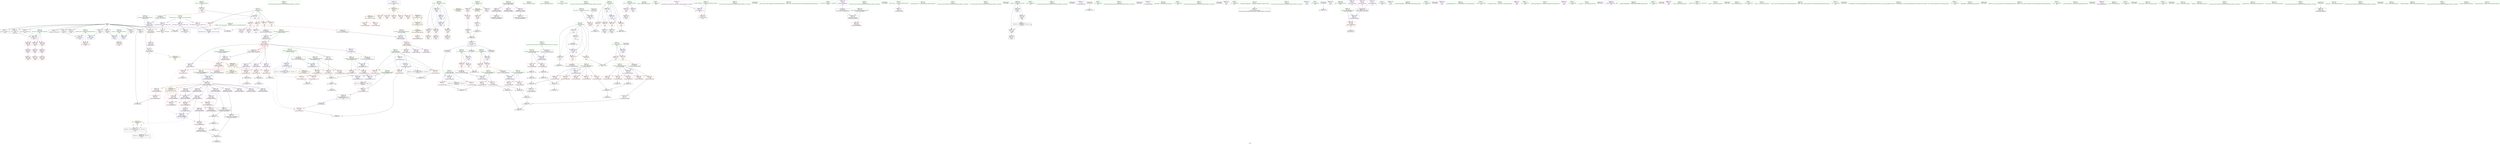 digraph "SVFG" {
	label="SVFG";

	Node0x557f956732e0 [shape=record,color=grey,label="{NodeID: 0\nNullPtr}"];
	Node0x557f956732e0 -> Node0x557f95685750[style=solid];
	Node0x557f956732e0 -> Node0x557f95685850[style=solid];
	Node0x557f956732e0 -> Node0x557f95685920[style=solid];
	Node0x557f956732e0 -> Node0x557f956859f0[style=solid];
	Node0x557f956732e0 -> Node0x557f95685ac0[style=solid];
	Node0x557f956732e0 -> Node0x557f9568a670[style=solid];
	Node0x557f956732e0 -> Node0x557f9568a740[style=solid];
	Node0x557f956732e0 -> Node0x557f9568a810[style=solid];
	Node0x557f956732e0 -> Node0x557f9568a8e0[style=solid];
	Node0x557f956732e0 -> Node0x557f9568a9b0[style=solid];
	Node0x557f956732e0 -> Node0x557f95695720[style=solid];
	Node0x557f956732e0 -> Node0x557f95696e10[style=solid];
	Node0x557f956732e0 -> Node0x557f956a3620[style=solid];
	Node0x557f956732e0 -> Node0x557f956a3f20[style=solid];
	Node0x557f956732e0 -> Node0x557f956a4820[style=solid];
	Node0x557f95694c00 [shape=record,color=red,label="{NodeID: 277\n571\<--570\n\<--\n_ZSt3minIxERKT_S2_S2_\n}"];
	Node0x557f95694c00 -> Node0x557f956a40a0[style=solid];
	Node0x557f956887f0 [shape=record,color=purple,label="{NodeID: 194\n249\<--246\narrayidx3\<--\nmain\n}"];
	Node0x557f956887f0 -> Node0x557f95693af0[style=solid];
	Node0x557f95685920 [shape=record,color=black,label="{NodeID: 111\n311\<--3\n\<--dummyVal\nmain\n}"];
	Node0x557f95683770 [shape=record,color=green,label="{NodeID: 28\n223\<--1\n\<--dummyObj\nCan only get source location for instruction, argument, global var or function.}"];
	Node0x557f956c0c80 [shape=record,color=yellow,style=double,label="{NodeID: 554\n6V_1 = ENCHI(MR_6V_0)\npts\{1 \}\nFun[_Z12print_statusiiddi]}"];
	Node0x557f956c0c80 -> Node0x557f95688a60[style=dashed];
	Node0x557f956c0c80 -> Node0x557f95688b30[style=dashed];
	Node0x557f956a13a0 [shape=record,color=grey,label="{NodeID: 471\n622 = Binary(502, 620, )\n}"];
	Node0x557f95696380 [shape=record,color=blue,label="{NodeID: 305\n199\<--243\nstatus\<--\nmain\n}"];
	Node0x557f95696380 -> Node0x557f956926e0[style=dashed];
	Node0x557f95696380 -> Node0x557f95692770[style=dashed];
	Node0x557f95696380 -> Node0x557f95692840[style=dashed];
	Node0x557f95696380 -> Node0x557f956961e0[style=dashed];
	Node0x557f95696380 -> Node0x557f95696380[style=dashed];
	Node0x557f95689eb0 [shape=record,color=red,label="{NodeID: 222\n167\<--115\n\<--nth.addr\n_Z12print_statusiiddi\n}"];
	Node0x557f95689eb0 -> Node0x557f956a22a0[style=solid];
	Node0x557f9568baf0 [shape=record,color=black,label="{NodeID: 139\n634\<--633\narraydecay1112\<--arraydecay11\n_ZN6solver6printfEPKcz\n}"];
	Node0x557f95686240 [shape=record,color=green,label="{NodeID: 56\n186\<--187\nmain\<--main_field_insensitive\n}"];
	Node0x557f956df9a0 [shape=record,color=black,label="{NodeID: 665\n560 = PHI(472, )\n0th arg _ZSt3minIxERKT_S2_S2_ }"];
	Node0x557f956df9a0 -> Node0x557f95697490[style=solid];
	Node0x557f956a3da0 [shape=record,color=grey,label="{NodeID: 499\n645 = cmp(644, 621, )\n}"];
	Node0x557f95697a40 [shape=record,color=blue,label="{NodeID: 333\n628\<--631\nout_p10\<--add.ptr\n_ZN6solver6printfEPKcz\n|{|<s1>40}}"];
	Node0x557f95697a40 -> Node0x557f95695280[style=dashed];
	Node0x557f95697a40:s1 -> Node0x557f956c7150[style=dashed,color=blue];
	Node0x557f95693610 [shape=record,color=red,label="{NodeID: 250\n342\<--217\n\<--s\nmain\n}"];
	Node0x557f95693610 -> Node0x557f956a3620[style=solid];
	Node0x557f9568d270 [shape=record,color=purple,label="{NodeID: 167\n377\<--375\narraydecay\<--\nmain\n}"];
	Node0x557f95687b70 [shape=record,color=green,label="{NodeID: 84\n379\<--380\nprintf\<--printf_field_insensitive\n}"];
	Node0x557f9566cfb0 [shape=record,color=green,label="{NodeID: 1\n7\<--1\n__dso_handle\<--dummyObj\nGlob }"];
	Node0x557f95694cd0 [shape=record,color=red,label="{NodeID: 278\n573\<--572\n\<--\n_ZSt3minIxERKT_S2_S2_\n}"];
	Node0x557f95694cd0 -> Node0x557f956a40a0[style=solid];
	Node0x557f956888c0 [shape=record,color=purple,label="{NodeID: 195\n631\<--629\nadd.ptr\<--\n_ZN6solver6printfEPKcz\n}"];
	Node0x557f956888c0 -> Node0x557f95697a40[style=solid];
	Node0x557f956859f0 [shape=record,color=black,label="{NodeID: 112\n312\<--3\n\<--dummyVal\nmain\n}"];
	Node0x557f956859f0 -> Node0x557f95696790[style=solid];
	Node0x557f95683870 [shape=record,color=green,label="{NodeID: 29\n243\<--1\n\<--dummyObj\nCan only get source location for instruction, argument, global var or function.}"];
	Node0x557f956c7150 [shape=record,color=yellow,style=double,label="{NodeID: 638\n49V_2 = CSCHI(MR_49V_1)\npts\{333 \}\nCS[]|{<s0>36|<s1>38|<s2>39}}"];
	Node0x557f956c7150:s0 -> Node0x557f956b6200[style=dashed,color=blue];
	Node0x557f956c7150:s1 -> Node0x557f956b6200[style=dashed,color=blue];
	Node0x557f956c7150:s2 -> Node0x557f956b6200[style=dashed,color=blue];
	Node0x557f956a1520 [shape=record,color=grey,label="{NodeID: 472\n620 = Binary(621, 619, )\n}"];
	Node0x557f956a1520 -> Node0x557f956a13a0[style=solid];
	Node0x557f95696450 [shape=record,color=blue,label="{NodeID: 306\n201\<--270\ni\<--inc\nmain\n}"];
	Node0x557f95696450 -> Node0x557f95692910[style=dashed];
	Node0x557f95696450 -> Node0x557f956929e0[style=dashed];
	Node0x557f95696450 -> Node0x557f95692ab0[style=dashed];
	Node0x557f95696450 -> Node0x557f95692b80[style=dashed];
	Node0x557f95696450 -> Node0x557f95696450[style=dashed];
	Node0x557f95689f80 [shape=record,color=red,label="{NodeID: 223\n157\<--117\n\<--t\n_Z12print_statusiiddi\n}"];
	Node0x557f95689f80 -> Node0x557f956a0320[style=solid];
	Node0x557f9568bbc0 [shape=record,color=black,label="{NodeID: 140\n642\<--639\nsub.ptr.lhs.cast16\<--\n_ZN6solver6printfEPKcz\n}"];
	Node0x557f9568bbc0 -> Node0x557f956a1b20[style=solid];
	Node0x557f95686340 [shape=record,color=green,label="{NodeID: 57\n191\<--192\nretval\<--retval_field_insensitive\nmain\n}"];
	Node0x557f95686340 -> Node0x557f9568a120[style=solid];
	Node0x557f95686340 -> Node0x557f95695d00[style=solid];
	Node0x557f956dfab0 [shape=record,color=black,label="{NodeID: 666\n561 = PHI(507, )\n1st arg _ZSt3minIxERKT_S2_S2_ }"];
	Node0x557f956dfab0 -> Node0x557f95697560[style=solid];
	Node0x557f956a3f20 [shape=record,color=grey,label="{NodeID: 500\n599 = cmp(598, 3, )\n}"];
	Node0x557f956936e0 [shape=record,color=red,label="{NodeID: 251\n364\<--217\n\<--s\nmain\n|{<s0>25}}"];
	Node0x557f956936e0:s0 -> Node0x557f956e0780[style=solid,color=red];
	Node0x557f9568d340 [shape=record,color=purple,label="{NodeID: 168\n441\<--440\nout_p\<--this1\n_ZN6solverC2Ev\n}"];
	Node0x557f9568d340 -> Node0x557f95696e10[style=solid];
	Node0x557f95687c70 [shape=record,color=green,label="{NodeID: 85\n383\<--384\nfflush\<--fflush_field_insensitive\n}"];
	Node0x557f956819a0 [shape=record,color=green,label="{NodeID: 2\n8\<--1\n.str\<--dummyObj\nGlob }"];
	Node0x557f95694da0 [shape=record,color=red,label="{NodeID: 279\n596\<--588\nthis1\<--this.addr\n_ZN6solver6printfEPKcz\n}"];
	Node0x557f95694da0 -> Node0x557f9568ddd0[style=solid];
	Node0x557f95694da0 -> Node0x557f9568dea0[style=solid];
	Node0x557f95694da0 -> Node0x557f9568df70[style=solid];
	Node0x557f95694da0 -> Node0x557f9568e040[style=solid];
	Node0x557f95694da0 -> Node0x557f9568e110[style=solid];
	Node0x557f95694da0 -> Node0x557f9568e1e0[style=solid];
	Node0x557f95694da0 -> Node0x557f9568e2b0[style=solid];
	Node0x557f95694da0 -> Node0x557f9568e380[style=solid];
	Node0x557f95694da0 -> Node0x557f9568e450[style=solid];
	Node0x557f95694da0 -> Node0x557f9568e520[style=solid];
	Node0x557f95694da0 -> Node0x557f9568e5f0[style=solid];
	Node0x557f95694da0 -> Node0x557f95688650[style=solid];
	Node0x557f95688990 [shape=record,color=red,label="{NodeID: 196\n372\<--10\n\<--OUTPUT_FORMAT\nmain\n}"];
	Node0x557f95685ac0 [shape=record,color=black,label="{NodeID: 113\n314\<--3\n\<--dummyVal\nmain\n}"];
	Node0x557f95685ac0 -> Node0x557f95696860[style=solid];
	Node0x557f95683970 [shape=record,color=green,label="{NodeID: 30\n334\<--1\n\<--dummyObj\nCan only get source location for instruction, argument, global var or function.}"];
	Node0x557f954013a0 [shape=record,color=black,label="{NodeID: 639\n83 = PHI()\n}"];
	Node0x557f956a16a0 [shape=record,color=grey,label="{NodeID: 473\n619 = Binary(617, 618, )\n}"];
	Node0x557f956a16a0 -> Node0x557f956a1520[style=solid];
	Node0x557f95696520 [shape=record,color=blue,label="{NodeID: 307\n203\<--273\nt0\<--call11\nmain\n}"];
	Node0x557f95696520 -> Node0x557f95692c50[style=dashed];
	Node0x557f95696520 -> Node0x557f95692d20[style=dashed];
	Node0x557f9568a050 [shape=record,color=red,label="{NodeID: 224\n163\<--117\n\<--t\n_Z12print_statusiiddi\n}"];
	Node0x557f9568a050 -> Node0x557f956a25a0[style=solid];
	Node0x557f9568bc90 [shape=record,color=black,label="{NodeID: 141\n643\<--641\nsub.ptr.rhs.cast17\<--arraydecay15\n_ZN6solver6printfEPKcz\n}"];
	Node0x557f9568bc90 -> Node0x557f956a1b20[style=solid];
	Node0x557f95686410 [shape=record,color=green,label="{NodeID: 58\n193\<--194\nargc.addr\<--argc.addr_field_insensitive\nmain\n}"];
	Node0x557f95686410 -> Node0x557f9568a1f0[style=solid];
	Node0x557f95686410 -> Node0x557f95695dd0[style=solid];
	Node0x557f956dfbc0 [shape=record,color=black,label="{NodeID: 667\n102 = PHI(326, )\n0th arg _Z12print_statusiiddi }"];
	Node0x557f956dfbc0 -> Node0x557f95695820[style=solid];
	Node0x557f956a40a0 [shape=record,color=grey,label="{NodeID: 501\n574 = cmp(571, 573, )\n}"];
	Node0x557f956937b0 [shape=record,color=red,label="{NodeID: 252\n368\<--217\n\<--s\nmain\n|{<s0>26}}"];
	Node0x557f956937b0:s0 -> Node0x557f956e0640[style=solid,color=red];
	Node0x557f9568d410 [shape=record,color=purple,label="{NodeID: 169\n457\<--456\nN\<--this1\n_ZN6solver5inputEv\n}"];
	Node0x557f95687d70 [shape=record,color=green,label="{NodeID: 86\n404\<--405\n_ZNSt7__cxx1112basic_stringIcSt11char_traitsIcESaIcEED1Ev\<--_ZNSt7__cxx1112basic_stringIcSt11char_traitsIcESaIcEED1Ev_field_insensitive\n}"];
	Node0x557f95681a30 [shape=record,color=green,label="{NodeID: 3\n12\<--1\n_ZZ12print_statusiiddiE1L\<--dummyObj\nGlob }"];
	Node0x557f95694e70 [shape=record,color=red,label="{NodeID: 280\n623\<--590\n\<--format.addr\n_ZN6solver6printfEPKcz\n}"];
	Node0x557f95688a60 [shape=record,color=red,label="{NodeID: 197\n144\<--14\n\<--stderr\n_Z12print_statusiiddi\n}"];
	Node0x557f9568a670 [shape=record,color=black,label="{NodeID: 114\n354\<--3\n\<--dummyVal\nmain\n}"];
	Node0x557f95683a70 [shape=record,color=green,label="{NodeID: 31\n350\<--1\n\<--dummyObj\nCan only get source location for instruction, argument, global var or function.}"];
	Node0x557f956dd330 [shape=record,color=black,label="{NodeID: 640\n378 = PHI()\n}"];
	Node0x557f956a1820 [shape=record,color=grey,label="{NodeID: 474\n526 = Binary(525, 502, )\n}"];
	Node0x557f956a1820 -> Node0x557f95697220[style=solid];
	Node0x557f956965f0 [shape=record,color=blue,label="{NodeID: 308\n205\<--276\nt1\<--call12\nmain\n}"];
	Node0x557f956965f0 -> Node0x557f95692df0[style=dashed];
	Node0x557f956965f0 -> Node0x557f95692ec0[style=dashed];
	Node0x557f9568a120 [shape=record,color=red,label="{NodeID: 225\n407\<--191\n\<--retval\nmain\n}"];
	Node0x557f9568a120 -> Node0x557f9568b610[style=solid];
	Node0x557f9568bd60 [shape=record,color=purple,label="{NodeID: 142\n58\<--4\n\<--_ZStL8__ioinit\n__cxx_global_var_init\n}"];
	Node0x557f956864e0 [shape=record,color=green,label="{NodeID: 59\n195\<--196\nargv.addr\<--argv.addr_field_insensitive\nmain\n}"];
	Node0x557f956864e0 -> Node0x557f9568a2c0[style=solid];
	Node0x557f956864e0 -> Node0x557f9568a390[style=solid];
	Node0x557f956864e0 -> Node0x557f9568a460[style=solid];
	Node0x557f956864e0 -> Node0x557f95695ea0[style=solid];
	Node0x557f956dfcd0 [shape=record,color=black,label="{NodeID: 668\n103 = PHI(327, )\n1st arg _Z12print_statusiiddi }"];
	Node0x557f956dfcd0 -> Node0x557f956958f0[style=solid];
	Node0x557f956a4220 [shape=record,color=grey,label="{NodeID: 502\n483 = cmp(482, 479, )\n}"];
	Node0x557f95693880 [shape=record,color=red,label="{NodeID: 253\n375\<--217\n\<--s\nmain\n}"];
	Node0x557f95693880 -> Node0x557f9568d1a0[style=solid];
	Node0x557f95693880 -> Node0x557f9568d270[style=solid];
	Node0x557f9568d4e0 [shape=record,color=purple,label="{NodeID: 170\n461\<--456\nPD\<--this1\n_ZN6solver5inputEv\n}"];
	Node0x557f95687e70 [shape=record,color=green,label="{NodeID: 87\n425\<--426\n__gxx_personality_v0\<--__gxx_personality_v0_field_insensitive\n}"];
	Node0x557f95681ac0 [shape=record,color=green,label="{NodeID: 4\n13\<--1\n\<--dummyObj\nCan only get source location for instruction, argument, global var or function.}"];
	Node0x557f95694f40 [shape=record,color=red,label="{NodeID: 281\n598\<--597\n\<--out_p\n_ZN6solver6printfEPKcz\n}"];
	Node0x557f95694f40 -> Node0x557f956a3f20[style=solid];
	Node0x557f95688b30 [shape=record,color=red,label="{NodeID: 198\n154\<--14\n\<--stderr\n_Z12print_statusiiddi\n}"];
	Node0x557f9568a740 [shape=record,color=black,label="{NodeID: 115\n355\<--3\n\<--dummyVal\nmain\n}"];
	Node0x557f9568a740 -> Node0x557f95696ad0[style=solid];
	Node0x557f95683b70 [shape=record,color=green,label="{NodeID: 32\n479\<--1\n\<--dummyObj\nCan only get source location for instruction, argument, global var or function.}"];
	Node0x557f956dd430 [shape=record,color=black,label="{NodeID: 641\n178 = PHI()\n}"];
	Node0x557f956a19a0 [shape=record,color=grey,label="{NodeID: 475\n518 = Binary(517, 488, )\n}"];
	Node0x557f956a19a0 -> Node0x557f956a3c20[style=solid];
	Node0x557f956966c0 [shape=record,color=blue,label="{NodeID: 309\n213\<--297\nC\<--call18\nmain\n}"];
	Node0x557f956966c0 -> Node0x557f95693130[style=dashed];
	Node0x557f956966c0 -> Node0x557f95693200[style=dashed];
	Node0x557f9568a1f0 [shape=record,color=red,label="{NodeID: 226\n228\<--193\n\<--argc.addr\nmain\n}"];
	Node0x557f9568a1f0 -> Node0x557f956a3320[style=solid];
	Node0x557f9568be30 [shape=record,color=purple,label="{NodeID: 143\n9\<--8\n\<--.str\nCan only get source location for instruction, argument, global var or function.}"];
	Node0x557f9568be30 -> Node0x557f95695350[style=solid];
	Node0x557f956865b0 [shape=record,color=green,label="{NodeID: 60\n197\<--198\nparallel\<--parallel_field_insensitive\nmain\n}"];
	Node0x557f956865b0 -> Node0x557f9568a530[style=solid];
	Node0x557f956865b0 -> Node0x557f95695f70[style=solid];
	Node0x557f956865b0 -> Node0x557f956962b0[style=solid];
	Node0x557f956dfde0 [shape=record,color=black,label="{NodeID: 669\n104 = PHI(328, )\n2nd arg _Z12print_statusiiddi }"];
	Node0x557f956dfde0 -> Node0x557f956959c0[style=solid];
	Node0x557f956a43a0 [shape=record,color=grey,label="{NodeID: 503\n489 = cmp(487, 479, )\n}"];
	Node0x557f95693950 [shape=record,color=red,label="{NodeID: 254\n385\<--217\n\<--s\nmain\n}"];
	Node0x557f95693950 -> Node0x557f9568b540[style=solid];
	Node0x557f95693950 -> Node0x557f956a4820[style=solid];
	Node0x557f9568d5b0 [shape=record,color=purple,label="{NodeID: 171\n463\<--456\nPG\<--this1\n_ZN6solver5inputEv\n}"];
	Node0x557f95687f70 [shape=record,color=green,label="{NodeID: 88\n437\<--438\nthis.addr\<--this.addr_field_insensitive\n_ZN6solverC2Ev\n}"];
	Node0x557f95687f70 -> Node0x557f95693c90[style=solid];
	Node0x557f95687f70 -> Node0x557f95696d40[style=solid];
	Node0x557f95681b50 [shape=record,color=green,label="{NodeID: 5\n14\<--1\nstderr\<--dummyObj\nGlob }"];
	Node0x557f95695010 [shape=record,color=red,label="{NodeID: 282\n612\<--611\n\<--out_p5\n_ZN6solver6printfEPKcz\n}"];
	Node0x557f95688c00 [shape=record,color=red,label="{NodeID: 199\n257\<--14\n\<--stderr\nmain\n}"];
	Node0x557f9568a810 [shape=record,color=black,label="{NodeID: 116\n357\<--3\n\<--dummyVal\nmain\n}"];
	Node0x557f9568a810 -> Node0x557f95696ba0[style=solid];
	Node0x557f95683c70 [shape=record,color=green,label="{NodeID: 33\n488\<--1\n\<--dummyObj\nCan only get source location for instruction, argument, global var or function.}"];
	Node0x557f956dd530 [shape=record,color=black,label="{NodeID: 642\n59 = PHI()\n}"];
	Node0x557f956a1b20 [shape=record,color=grey,label="{NodeID: 476\n644 = Binary(642, 643, )\n}"];
	Node0x557f956a1b20 -> Node0x557f956a3da0[style=solid];
	Node0x557f95696790 [shape=record,color=blue,label="{NodeID: 310\n209\<--312\nexn.slot\<--\nmain\n}"];
	Node0x557f95696790 -> Node0x557f95692f90[style=dashed];
	Node0x557f9568a2c0 [shape=record,color=red,label="{NodeID: 227\n231\<--195\n\<--argv.addr\nmain\n}"];
	Node0x557f9568a2c0 -> Node0x557f95688720[style=solid];
	Node0x557f9568bf30 [shape=record,color=purple,label="{NodeID: 144\n147\<--15\n\<--.str.1\n_Z12print_statusiiddi\n}"];
	Node0x557f95686680 [shape=record,color=green,label="{NodeID: 61\n199\<--200\nstatus\<--status_field_insensitive\nmain\n}"];
	Node0x557f95686680 -> Node0x557f956926e0[style=solid];
	Node0x557f95686680 -> Node0x557f95692770[style=solid];
	Node0x557f95686680 -> Node0x557f95692840[style=solid];
	Node0x557f95686680 -> Node0x557f95696040[style=solid];
	Node0x557f95686680 -> Node0x557f956961e0[style=solid];
	Node0x557f95686680 -> Node0x557f95696380[style=solid];
	Node0x557f956dfef0 [shape=record,color=black,label="{NodeID: 670\n105 = PHI(329, )\n3rd arg _Z12print_statusiiddi }"];
	Node0x557f956dfef0 -> Node0x557f95695a90[style=solid];
	Node0x557f956a4520 [shape=record,color=grey,label="{NodeID: 504\n253 = cmp(252, 132, )\n}"];
	Node0x557f95693a20 [shape=record,color=red,label="{NodeID: 255\n235\<--234\n\<--arrayidx\nmain\n}"];
	Node0x557f9568d680 [shape=record,color=purple,label="{NodeID: 172\n476\<--475\nPD\<--this1\n_ZN6solver5solveEv\n}"];
	Node0x557f9568d680 -> Node0x557f95694170[style=solid];
	Node0x557f95688040 [shape=record,color=green,label="{NodeID: 89\n453\<--454\nthis.addr\<--this.addr_field_insensitive\n_ZN6solver5inputEv\n}"];
	Node0x557f95688040 -> Node0x557f95693d60[style=solid];
	Node0x557f95688040 -> Node0x557f95696ee0[style=solid];
	Node0x557f95682390 [shape=record,color=green,label="{NodeID: 6\n15\<--1\n.str.1\<--dummyObj\nGlob }"];
	Node0x557f956950e0 [shape=record,color=red,label="{NodeID: 283\n614\<--613\n\<--out_p6\n_ZN6solver6printfEPKcz\n}"];
	Node0x557f956950e0 -> Node0x557f9568b880[style=solid];
	Node0x557f95688cd0 [shape=record,color=red,label="{NodeID: 200\n281\<--14\n\<--stderr\nmain\n}"];
	Node0x557f9568a8e0 [shape=record,color=black,label="{NodeID: 117\n411\<--3\nlpad.val\<--dummyVal\nmain\n}"];
	Node0x557f95683d70 [shape=record,color=green,label="{NodeID: 34\n502\<--1\n\<--dummyObj\nCan only get source location for instruction, argument, global var or function.}"];
	Node0x557f956dd630 [shape=record,color=black,label="{NodeID: 643\n399 = PHI()\n}"];
	Node0x557f956a1ca0 [shape=record,color=grey,label="{NodeID: 477\n517 = Binary(514, 516, )\n}"];
	Node0x557f956a1ca0 -> Node0x557f956a19a0[style=solid];
	Node0x557f95696860 [shape=record,color=blue,label="{NodeID: 311\n211\<--314\nehselector.slot\<--\nmain\n}"];
	Node0x557f95696860 -> Node0x557f95693060[style=dashed];
	Node0x557f9568a390 [shape=record,color=red,label="{NodeID: 228\n246\<--195\n\<--argv.addr\nmain\n}"];
	Node0x557f9568a390 -> Node0x557f956887f0[style=solid];
	Node0x557f9568c000 [shape=record,color=purple,label="{NodeID: 145\n177\<--17\n\<--.str.2\n_Z12print_statusiiddi\n}"];
	Node0x557f95686750 [shape=record,color=green,label="{NodeID: 62\n201\<--202\ni\<--i_field_insensitive\nmain\n}"];
	Node0x557f95686750 -> Node0x557f95692910[style=solid];
	Node0x557f95686750 -> Node0x557f956929e0[style=solid];
	Node0x557f95686750 -> Node0x557f95692ab0[style=solid];
	Node0x557f95686750 -> Node0x557f95692b80[style=solid];
	Node0x557f95686750 -> Node0x557f95696110[style=solid];
	Node0x557f95686750 -> Node0x557f95696450[style=solid];
	Node0x557f956e0000 [shape=record,color=black,label="{NodeID: 671\n106 = PHI(138, )\n4th arg _Z12print_statusiiddi }"];
	Node0x557f956e0000 -> Node0x557f95695b60[style=solid];
	Node0x557f956a46a0 [shape=record,color=grey,label="{NodeID: 505\n131 = cmp(130, 132, )\n}"];
	Node0x557f95693af0 [shape=record,color=red,label="{NodeID: 256\n250\<--249\n\<--arrayidx3\nmain\n}"];
	Node0x557f9568d750 [shape=record,color=purple,label="{NodeID: 173\n481\<--475\nPG\<--this1\n_ZN6solver5solveEv\n}"];
	Node0x557f9568d750 -> Node0x557f95694240[style=solid];
	Node0x557f95688110 [shape=record,color=green,label="{NodeID: 90\n459\<--460\n_ZNSirsERx\<--_ZNSirsERx_field_insensitive\n}"];
	Node0x557f95682420 [shape=record,color=green,label="{NodeID: 7\n17\<--1\n.str.2\<--dummyObj\nGlob }"];
	Node0x557f956bc6f0 [shape=record,color=black,label="{NodeID: 533\nMR_18V_2 = PHI(MR_18V_1, MR_18V_3, )\npts\{118 \}\n}"];
	Node0x557f956951b0 [shape=record,color=red,label="{NodeID: 284\n629\<--628\n\<--out_p10\n_ZN6solver6printfEPKcz\n}"];
	Node0x557f956951b0 -> Node0x557f956888c0[style=solid];
	Node0x557f95688da0 [shape=record,color=red,label="{NodeID: 201\n307\<--14\n\<--stderr\nmain\n}"];
	Node0x557f9568a9b0 [shape=record,color=black,label="{NodeID: 118\n412\<--3\nlpad.val51\<--dummyVal\nmain\n}"];
	Node0x557f95683e70 [shape=record,color=green,label="{NodeID: 35\n506\<--1\n\<--dummyObj\nCan only get source location for instruction, argument, global var or function.}"];
	Node0x557f956dd730 [shape=record,color=black,label="{NodeID: 644\n148 = PHI()\n}"];
	Node0x557f956b5ad0 [shape=record,color=yellow,style=double,label="{NodeID: 561\n6V_1 = ENCHI(MR_6V_0)\npts\{1 \}\nFun[_ZN6solver6printfEPKcz]}"];
	Node0x557f956b5ad0 -> Node0x557f95688f40[style=dashed];
	Node0x557f956a1e20 [shape=record,color=grey,label="{NodeID: 478\n170 = Binary(166, 169, )\n}"];
	Node0x557f956a1e20 -> Node0x557f9568adf0[style=solid];
	Node0x557f95696930 [shape=record,color=blue,label="{NodeID: 312\n215\<--132\nc\<--\nmain\n}"];
	Node0x557f95696930 -> Node0x557f956932d0[style=dashed];
	Node0x557f95696930 -> Node0x557f956933a0[style=dashed];
	Node0x557f95696930 -> Node0x557f95693470[style=dashed];
	Node0x557f95696930 -> Node0x557f95693540[style=dashed];
	Node0x557f95696930 -> Node0x557f95696c70[style=dashed];
	Node0x557f9568a460 [shape=record,color=red,label="{NodeID: 229\n258\<--195\n\<--argv.addr\nmain\n}"];
	Node0x557f9568a460 -> Node0x557f9568d0d0[style=solid];
	Node0x557f9568c0d0 [shape=record,color=purple,label="{NodeID: 146\n236\<--19\n\<--.str.3\nmain\n}"];
	Node0x557f95686820 [shape=record,color=green,label="{NodeID: 63\n203\<--204\nt0\<--t0_field_insensitive\nmain\n}"];
	Node0x557f95686820 -> Node0x557f95692c50[style=solid];
	Node0x557f95686820 -> Node0x557f95692d20[style=solid];
	Node0x557f95686820 -> Node0x557f95696520[style=solid];
	Node0x557f956e0140 [shape=record,color=black,label="{NodeID: 672\n586 = PHI(552, )\n0th arg _ZN6solver6printfEPKcz }"];
	Node0x557f956e0140 -> Node0x557f956977d0[style=solid];
	Node0x557f956a4820 [shape=record,color=grey,label="{NodeID: 506\n386 = cmp(385, 3, )\n}"];
	Node0x557f95693bc0 [shape=record,color=red,label="{NodeID: 257\n260\<--259\n\<--arrayidx8\nmain\n}"];
	Node0x557f9568d820 [shape=record,color=purple,label="{NodeID: 174\n485\<--475\nPD3\<--this1\n_ZN6solver5solveEv\n}"];
	Node0x557f9568d820 -> Node0x557f95694310[style=solid];
	Node0x557f95688210 [shape=record,color=green,label="{NodeID: 91\n468\<--469\nthis.addr\<--this.addr_field_insensitive\n_ZN6solver5solveEv\n}"];
	Node0x557f95688210 -> Node0x557f95693e30[style=solid];
	Node0x557f95688210 -> Node0x557f95696fb0[style=solid];
	Node0x557f956824b0 [shape=record,color=green,label="{NodeID: 8\n19\<--1\n.str.3\<--dummyObj\nGlob }"];
	Node0x557f95695280 [shape=record,color=red,label="{NodeID: 285\n639\<--638\n\<--out_p13\n_ZN6solver6printfEPKcz\n}"];
	Node0x557f95695280 -> Node0x557f9568bbc0[style=solid];
	Node0x557f95688e70 [shape=record,color=red,label="{NodeID: 202\n397\<--14\n\<--stderr\nmain\n}"];
	Node0x557f9568aa80 [shape=record,color=black,label="{NodeID: 119\n60\<--61\n\<--_ZNSt8ios_base4InitD1Ev\nCan only get source location for instruction, argument, global var or function.}"];
	Node0x557f95683f70 [shape=record,color=green,label="{NodeID: 36\n621\<--1\n\<--dummyObj\nCan only get source location for instruction, argument, global var or function.}"];
	Node0x557f956dd830 [shape=record,color=black,label="{NodeID: 645\n152 = PHI(80, )\n}"];
	Node0x557f956dd830 -> Node0x557f95695c30[style=solid];
	Node0x557f956a1fa0 [shape=record,color=grey,label="{NodeID: 479\n172 = Binary(165, 171, )\n}"];
	Node0x557f956a1fa0 -> Node0x557f956a2720[style=solid];
	Node0x557f95696a00 [shape=record,color=blue,label="{NodeID: 313\n217\<--337\ns\<--\nmain\n}"];
	Node0x557f95696a00 -> Node0x557f95693610[style=dashed];
	Node0x557f95696a00 -> Node0x557f956936e0[style=dashed];
	Node0x557f95696a00 -> Node0x557f956937b0[style=dashed];
	Node0x557f95696a00 -> Node0x557f95693880[style=dashed];
	Node0x557f95696a00 -> Node0x557f95693950[style=dashed];
	Node0x557f95696a00 -> Node0x557f95696a00[style=dashed];
	Node0x557f9568a530 [shape=record,color=red,label="{NodeID: 230\n301\<--197\n\<--parallel\nmain\n}"];
	Node0x557f9568a530 -> Node0x557f9568b200[style=solid];
	Node0x557f9568c1a0 [shape=record,color=purple,label="{NodeID: 147\n251\<--21\n\<--.str.4\nmain\n}"];
	Node0x557f956868f0 [shape=record,color=green,label="{NodeID: 64\n205\<--206\nt1\<--t1_field_insensitive\nmain\n}"];
	Node0x557f956868f0 -> Node0x557f95692df0[style=solid];
	Node0x557f956868f0 -> Node0x557f95692ec0[style=solid];
	Node0x557f956868f0 -> Node0x557f956965f0[style=solid];
	Node0x557f956e0280 [shape=record,color=black,label="{NodeID: 673\n587 = PHI(554, )\n1st arg _ZN6solver6printfEPKcz }"];
	Node0x557f956e0280 -> Node0x557f956978a0[style=solid];
	Node0x557f95693c90 [shape=record,color=red,label="{NodeID: 258\n440\<--437\nthis1\<--this.addr\n_ZN6solverC2Ev\n}"];
	Node0x557f95693c90 -> Node0x557f9568d340[style=solid];
	Node0x557f9568d8f0 [shape=record,color=purple,label="{NodeID: 175\n491\<--475\nPG6\<--this1\n_ZN6solver5solveEv\n}"];
	Node0x557f9568d8f0 -> Node0x557f956943e0[style=solid];
	Node0x557f956882e0 [shape=record,color=green,label="{NodeID: 92\n470\<--471\nd\<--d_field_insensitive\n_ZN6solver5solveEv\n}"];
	Node0x557f956882e0 -> Node0x557f95693f00[style=solid];
	Node0x557f956882e0 -> Node0x557f95693fd0[style=solid];
	Node0x557f956882e0 -> Node0x557f956940a0[style=solid];
	Node0x557f956882e0 -> Node0x557f95697080[style=solid];
	Node0x557f956882e0 -> Node0x557f95697220[style=solid];
	Node0x557f95682570 [shape=record,color=green,label="{NodeID: 9\n21\<--1\n.str.4\<--dummyObj\nGlob }"];
	Node0x557f95695350 [shape=record,color=blue,label="{NodeID: 286\n10\<--9\nOUTPUT_FORMAT\<--\nGlob }"];
	Node0x557f95695350 -> Node0x557f95688990[style=dashed];
	Node0x557f95688f40 [shape=record,color=red,label="{NodeID: 203\n647\<--14\n\<--stderr\n_ZN6solver6printfEPKcz\n}"];
	Node0x557f9568ab80 [shape=record,color=black,label="{NodeID: 120\n88\<--87\nconv\<--\n_Z3secv\n}"];
	Node0x557f9568ab80 -> Node0x557f956a0620[style=solid];
	Node0x557f95684070 [shape=record,color=green,label="{NodeID: 37\n4\<--6\n_ZStL8__ioinit\<--_ZStL8__ioinit_field_insensitive\nGlob }"];
	Node0x557f95684070 -> Node0x557f9568bd60[style=solid];
	Node0x557f956dda20 [shape=record,color=black,label="{NodeID: 646\n237 = PHI()\n}"];
	Node0x557f956dda20 -> Node0x557f956a3020[style=solid];
	Node0x557f956a2120 [shape=record,color=grey,label="{NodeID: 480\n284 = Binary(282, 283, )\n}"];
	Node0x557f95696ad0 [shape=record,color=blue,label="{NodeID: 314\n209\<--355\nexn.slot\<--\nmain\n}"];
	Node0x557f95696ad0 -> Node0x557f95692f90[style=dashed];
	Node0x557f956926e0 [shape=record,color=red,label="{NodeID: 231\n278\<--199\n\<--status\nmain\n}"];
	Node0x557f956926e0 -> Node0x557f9568b130[style=solid];
	Node0x557f9568c270 [shape=record,color=purple,label="{NodeID: 148\n261\<--23\n\<--.str.5\nmain\n}"];
	Node0x557f956869c0 [shape=record,color=green,label="{NodeID: 65\n207\<--208\ntmp\<--tmp_field_insensitive\nmain\n}"];
	Node0x557f956e03c0 [shape=record,color=black,label="{NodeID: 674\n585 = PHI(553, )\n}"];
	Node0x557f95693d60 [shape=record,color=red,label="{NodeID: 259\n456\<--453\nthis1\<--this.addr\n_ZN6solver5inputEv\n}"];
	Node0x557f95693d60 -> Node0x557f9568d410[style=solid];
	Node0x557f95693d60 -> Node0x557f9568d4e0[style=solid];
	Node0x557f95693d60 -> Node0x557f9568d5b0[style=solid];
	Node0x557f9568d9c0 [shape=record,color=purple,label="{NodeID: 176\n507\<--475\nN\<--this1\n_ZN6solver5solveEv\n|{<s0>37}}"];
	Node0x557f9568d9c0:s0 -> Node0x557f956dfab0[style=solid,color=red];
	Node0x557f956883b0 [shape=record,color=green,label="{NodeID: 93\n472\<--473\nref.tmp\<--ref.tmp_field_insensitive\n_ZN6solver5solveEv\n|{|<s1>37}}"];
	Node0x557f956883b0 -> Node0x557f95697150[style=solid];
	Node0x557f956883b0:s1 -> Node0x557f956df9a0[style=solid,color=red];
	Node0x557f95682630 [shape=record,color=green,label="{NodeID: 10\n23\<--1\n.str.5\<--dummyObj\nGlob }"];
	Node0x557f95695420 [shape=record,color=blue,label="{NodeID: 287\n12\<--13\n_ZZ12print_statusiiddiE1L\<--\nGlob }"];
	Node0x557f95695420 -> Node0x557f956c2630[style=dashed];
	Node0x557f95689010 [shape=record,color=red,label="{NodeID: 204\n381\<--36\n\<--stdout\nmain\n}"];
	Node0x557f9568ac50 [shape=record,color=black,label="{NodeID: 121\n91\<--90\nconv1\<--\n_Z3secv\n}"];
	Node0x557f9568ac50 -> Node0x557f956a2ba0[style=solid];
	Node0x557f95684170 [shape=record,color=green,label="{NodeID: 38\n10\<--11\nOUTPUT_FORMAT\<--OUTPUT_FORMAT_field_insensitive\nGlob }"];
	Node0x557f95684170 -> Node0x557f95688990[style=solid];
	Node0x557f95684170 -> Node0x557f95695350[style=solid];
	Node0x557f956de390 [shape=record,color=black,label="{NodeID: 647\n252 = PHI()\n}"];
	Node0x557f956de390 -> Node0x557f956a4520[style=solid];
	Node0x557f956a22a0 [shape=record,color=grey,label="{NodeID: 481\n168 = Binary(167, 138, )\n}"];
	Node0x557f956a22a0 -> Node0x557f956a2420[style=solid];
	Node0x557f95696ba0 [shape=record,color=blue,label="{NodeID: 315\n211\<--357\nehselector.slot\<--\nmain\n}"];
	Node0x557f95696ba0 -> Node0x557f95693060[style=dashed];
	Node0x557f95692770 [shape=record,color=red,label="{NodeID: 232\n304\<--199\n\<--status\nmain\n}"];
	Node0x557f95692770 -> Node0x557f9568b2d0[style=solid];
	Node0x557f9568c340 [shape=record,color=purple,label="{NodeID: 149\n285\<--25\n\<--.str.6\nmain\n}"];
	Node0x557f95686a90 [shape=record,color=green,label="{NodeID: 66\n209\<--210\nexn.slot\<--exn.slot_field_insensitive\nmain\n}"];
	Node0x557f95686a90 -> Node0x557f95692f90[style=solid];
	Node0x557f95686a90 -> Node0x557f95696790[style=solid];
	Node0x557f95686a90 -> Node0x557f95696ad0[style=solid];
	Node0x557f956e04d0 [shape=record,color=black,label="{NodeID: 675\n436 = PHI(337, )\n0th arg _ZN6solverC2Ev }"];
	Node0x557f956e04d0 -> Node0x557f95696d40[style=solid];
	Node0x557f95693e30 [shape=record,color=red,label="{NodeID: 260\n475\<--468\nthis1\<--this.addr\n_ZN6solver5solveEv\n|{|<s6>36|<s7>38|<s8>39}}"];
	Node0x557f95693e30 -> Node0x557f9568d680[style=solid];
	Node0x557f95693e30 -> Node0x557f9568d750[style=solid];
	Node0x557f95693e30 -> Node0x557f9568d820[style=solid];
	Node0x557f95693e30 -> Node0x557f9568d8f0[style=solid];
	Node0x557f95693e30 -> Node0x557f9568d9c0[style=solid];
	Node0x557f95693e30 -> Node0x557f9568da90[style=solid];
	Node0x557f95693e30:s6 -> Node0x557f956df4a0[style=solid,color=red];
	Node0x557f95693e30:s7 -> Node0x557f956df4a0[style=solid,color=red];
	Node0x557f95693e30:s8 -> Node0x557f956df4a0[style=solid,color=red];
	Node0x557f9568da90 [shape=record,color=purple,label="{NodeID: 177\n515\<--475\nPD10\<--this1\n_ZN6solver5solveEv\n}"];
	Node0x557f9568da90 -> Node0x557f95694580[style=solid];
	Node0x557f95688480 [shape=record,color=green,label="{NodeID: 94\n498\<--499\n_ZN6solver4putsEPKc\<--_ZN6solver4putsEPKc_field_insensitive\n}"];
	Node0x557f956826f0 [shape=record,color=green,label="{NodeID: 11\n25\<--1\n.str.6\<--dummyObj\nGlob }"];
	Node0x557f95695520 [shape=record,color=blue,label="{NodeID: 288\n666\<--48\nllvm.global_ctors_0\<--\nGlob }"];
	Node0x557f956890e0 [shape=record,color=red,label="{NodeID: 205\n87\<--86\n\<--tv_sec\n_Z3secv\n}"];
	Node0x557f956890e0 -> Node0x557f9568ab80[style=solid];
	Node0x557f9568ad20 [shape=record,color=black,label="{NodeID: 122\n80\<--94\n_Z3secv_ret\<--add\n_Z3secv\n|{<s0>5|<s1>11|<s2>13}}"];
	Node0x557f9568ad20:s0 -> Node0x557f956dd830[style=solid,color=blue];
	Node0x557f9568ad20:s1 -> Node0x557f956de5c0[style=solid,color=blue];
	Node0x557f9568ad20:s2 -> Node0x557f956de780[style=solid,color=blue];
	Node0x557f95684270 [shape=record,color=green,label="{NodeID: 39\n47\<--51\nllvm.global_ctors\<--llvm.global_ctors_field_insensitive\nGlob }"];
	Node0x557f95684270 -> Node0x557f9568cc30[style=solid];
	Node0x557f95684270 -> Node0x557f9568cd30[style=solid];
	Node0x557f95684270 -> Node0x557f9568ce30[style=solid];
	Node0x557f956de4f0 [shape=record,color=black,label="{NodeID: 648\n262 = PHI()\n}"];
	Node0x557f956a2420 [shape=record,color=grey,label="{NodeID: 482\n169 = Binary(168, 140, )\n}"];
	Node0x557f956a2420 -> Node0x557f956a1e20[style=solid];
	Node0x557f95696c70 [shape=record,color=blue,label="{NodeID: 316\n215\<--393\nc\<--inc45\nmain\n}"];
	Node0x557f95696c70 -> Node0x557f956932d0[style=dashed];
	Node0x557f95696c70 -> Node0x557f956933a0[style=dashed];
	Node0x557f95696c70 -> Node0x557f95693470[style=dashed];
	Node0x557f95696c70 -> Node0x557f95693540[style=dashed];
	Node0x557f95696c70 -> Node0x557f95696c70[style=dashed];
	Node0x557f95692840 [shape=record,color=red,label="{NodeID: 233\n323\<--199\n\<--status\nmain\n}"];
	Node0x557f95692840 -> Node0x557f9568b3a0[style=solid];
	Node0x557f9568c410 [shape=record,color=purple,label="{NodeID: 150\n308\<--28\n\<--.str.7\nmain\n}"];
	Node0x557f95686b60 [shape=record,color=green,label="{NodeID: 67\n211\<--212\nehselector.slot\<--ehselector.slot_field_insensitive\nmain\n}"];
	Node0x557f95686b60 -> Node0x557f95693060[style=solid];
	Node0x557f95686b60 -> Node0x557f95696860[style=solid];
	Node0x557f95686b60 -> Node0x557f95696ba0[style=solid];
	Node0x557f956e0640 [shape=record,color=black,label="{NodeID: 676\n467 = PHI(368, )\n0th arg _ZN6solver5solveEv }"];
	Node0x557f956e0640 -> Node0x557f95696fb0[style=solid];
	Node0x557f95693f00 [shape=record,color=red,label="{NodeID: 261\n504\<--470\n\<--d\n_ZN6solver5solveEv\n}"];
	Node0x557f95693f00 -> Node0x557f956a34a0[style=solid];
	Node0x557f9568db60 [shape=record,color=purple,label="{NodeID: 178\n606\<--592\narraydecay3\<--args\n_ZN6solver6printfEPKcz\n}"];
	Node0x557f9568db60 -> Node0x557f9568b7b0[style=solid];
	Node0x557f95688580 [shape=record,color=green,label="{NodeID: 95\n509\<--510\n_ZSt3minIxERKT_S2_S2_\<--_ZSt3minIxERKT_S2_S2__field_insensitive\n}"];
	Node0x557f956827b0 [shape=record,color=green,label="{NodeID: 12\n27\<--1\n_ZSt3cin\<--dummyObj\nGlob }"];
	Node0x557f95695620 [shape=record,color=blue,label="{NodeID: 289\n667\<--49\nllvm.global_ctors_1\<--_GLOBAL__sub_I_iwi_0_0.cpp\nGlob }"];
	Node0x557f956891b0 [shape=record,color=red,label="{NodeID: 206\n90\<--89\n\<--tv_usec\n_Z3secv\n}"];
	Node0x557f956891b0 -> Node0x557f9568ac50[style=solid];
	Node0x557f9568adf0 [shape=record,color=black,label="{NodeID: 123\n171\<--170\nconv\<--sub13\n_Z12print_statusiiddi\n}"];
	Node0x557f9568adf0 -> Node0x557f956a1fa0[style=solid];
	Node0x557f95684370 [shape=record,color=green,label="{NodeID: 40\n52\<--53\n__cxx_global_var_init\<--__cxx_global_var_init_field_insensitive\n}"];
	Node0x557f956de5c0 [shape=record,color=black,label="{NodeID: 649\n273 = PHI(80, )\n}"];
	Node0x557f956de5c0 -> Node0x557f95696520[style=solid];
	Node0x557f956a25a0 [shape=record,color=grey,label="{NodeID: 483\n165 = Binary(163, 164, )\n}"];
	Node0x557f956a25a0 -> Node0x557f956a1fa0[style=solid];
	Node0x557f95696d40 [shape=record,color=blue,label="{NodeID: 317\n437\<--436\nthis.addr\<--this\n_ZN6solverC2Ev\n}"];
	Node0x557f95696d40 -> Node0x557f95693c90[style=dashed];
	Node0x557f95692910 [shape=record,color=red,label="{NodeID: 234\n227\<--201\n\<--i\nmain\n}"];
	Node0x557f95692910 -> Node0x557f956a3320[style=solid];
	Node0x557f9568c4e0 [shape=record,color=purple,label="{NodeID: 151\n346\<--30\n\<--.str.8\nmain\n}"];
	Node0x557f95686c30 [shape=record,color=green,label="{NodeID: 68\n213\<--214\nC\<--C_field_insensitive\nmain\n}"];
	Node0x557f95686c30 -> Node0x557f95693130[style=solid];
	Node0x557f95686c30 -> Node0x557f95693200[style=solid];
	Node0x557f95686c30 -> Node0x557f956966c0[style=solid];
	Node0x557f956e0780 [shape=record,color=black,label="{NodeID: 677\n452 = PHI(364, )\n0th arg _ZN6solver5inputEv }"];
	Node0x557f956e0780 -> Node0x557f95696ee0[style=solid];
	Node0x557f956b54f0 [shape=record,color=black,label="{NodeID: 511\nMR_29V_5 = PHI(MR_29V_3, MR_29V_4, )\npts\{198 \}\n}"];
	Node0x557f956b54f0 -> Node0x557f9568a530[style=dashed];
	Node0x557f956b54f0 -> Node0x557f956962b0[style=dashed];
	Node0x557f956b54f0 -> Node0x557f956b54f0[style=dashed];
	Node0x557f95693fd0 [shape=record,color=red,label="{NodeID: 262\n514\<--470\n\<--d\n_ZN6solver5solveEv\n}"];
	Node0x557f95693fd0 -> Node0x557f956a1ca0[style=solid];
	Node0x557f9568dc30 [shape=record,color=purple,label="{NodeID: 179\n624\<--592\narraydecay9\<--args\n_ZN6solver6printfEPKcz\n}"];
	Node0x557f95684b40 [shape=record,color=green,label="{NodeID: 96\n546\<--547\nthis.addr\<--this.addr_field_insensitive\n_ZN6solver4putsEPKc\n}"];
	Node0x557f95684b40 -> Node0x557f95694650[style=solid];
	Node0x557f95684b40 -> Node0x557f956972f0[style=solid];
	Node0x557f95682870 [shape=record,color=green,label="{NodeID: 13\n28\<--1\n.str.7\<--dummyObj\nGlob }"];
	Node0x557f95695720 [shape=record,color=blue, style = dotted,label="{NodeID: 290\n668\<--3\nllvm.global_ctors_2\<--dummyVal\nGlob }"];
	Node0x557f95689280 [shape=record,color=red,label="{NodeID: 207\n127\<--107\n\<--c.addr\n_Z12print_statusiiddi\n}"];
	Node0x557f95689280 -> Node0x557f956a07a0[style=solid];
	Node0x557f9568aec0 [shape=record,color=black,label="{NodeID: 124\n174\<--173\nconv15\<--\n_Z12print_statusiiddi\n}"];
	Node0x557f9568aec0 -> Node0x557f956a2720[style=solid];
	Node0x557f95684470 [shape=record,color=green,label="{NodeID: 41\n56\<--57\n_ZNSt8ios_base4InitC1Ev\<--_ZNSt8ios_base4InitC1Ev_field_insensitive\n}"];
	Node0x557f956de780 [shape=record,color=black,label="{NodeID: 650\n276 = PHI(80, )\n}"];
	Node0x557f956de780 -> Node0x557f956965f0[style=solid];
	Node0x557f956b6070 [shape=record,color=yellow,style=double,label="{NodeID: 567\n6V_1 = ENCHI(MR_6V_0)\npts\{1 \}\nFun[_ZN6solver5solveEv]|{<s0>36|<s1>38|<s2>39}}"];
	Node0x557f956b6070:s0 -> Node0x557f956c0550[style=dashed,color=red];
	Node0x557f956b6070:s1 -> Node0x557f956c0550[style=dashed,color=red];
	Node0x557f956b6070:s2 -> Node0x557f956c0550[style=dashed,color=red];
	Node0x557f956a2720 [shape=record,color=grey,label="{NodeID: 484\n175 = Binary(172, 174, )\n}"];
	Node0x557f956a2720 -> Node0x557f956a28a0[style=solid];
	Node0x557f95696e10 [shape=record,color=blue, style = dotted,label="{NodeID: 318\n441\<--3\nout_p\<--dummyVal\n_ZN6solverC2Ev\n|{<s0>22}}"];
	Node0x557f95696e10:s0 -> Node0x557f956c6a70[style=dashed,color=blue];
	Node0x557f956929e0 [shape=record,color=red,label="{NodeID: 235\n232\<--201\n\<--i\nmain\n}"];
	Node0x557f956929e0 -> Node0x557f9568af90[style=solid];
	Node0x557f9568c5b0 [shape=record,color=purple,label="{NodeID: 152\n347\<--32\n\<--.str.9\nmain\n}"];
	Node0x557f95686d00 [shape=record,color=green,label="{NodeID: 69\n215\<--216\nc\<--c_field_insensitive\nmain\n}"];
	Node0x557f95686d00 -> Node0x557f956932d0[style=solid];
	Node0x557f95686d00 -> Node0x557f956933a0[style=solid];
	Node0x557f95686d00 -> Node0x557f95693470[style=solid];
	Node0x557f95686d00 -> Node0x557f95693540[style=solid];
	Node0x557f95686d00 -> Node0x557f95696930[style=solid];
	Node0x557f95686d00 -> Node0x557f95696c70[style=solid];
	Node0x557f956e08c0 [shape=record,color=black,label="{NodeID: 678\n189 = PHI()\n0th arg main }"];
	Node0x557f956e08c0 -> Node0x557f95695dd0[style=solid];
	Node0x557f956b6200 [shape=record,color=black,label="{NodeID: 512\nMR_49V_3 = PHI(MR_49V_5, MR_49V_2, MR_49V_4, )\npts\{333 \}\n|{<s0>26}}"];
	Node0x557f956b6200:s0 -> Node0x557f956bf3f0[style=dashed,color=blue];
	Node0x557f956940a0 [shape=record,color=red,label="{NodeID: 263\n525\<--470\n\<--d\n_ZN6solver5solveEv\n}"];
	Node0x557f956940a0 -> Node0x557f956a1820[style=solid];
	Node0x557f9568dd00 [shape=record,color=purple,label="{NodeID: 180\n633\<--592\narraydecay11\<--args\n_ZN6solver6printfEPKcz\n}"];
	Node0x557f9568dd00 -> Node0x557f9568baf0[style=solid];
	Node0x557f95684c10 [shape=record,color=green,label="{NodeID: 97\n548\<--549\ns.addr\<--s.addr_field_insensitive\n_ZN6solver4putsEPKc\n}"];
	Node0x557f95684c10 -> Node0x557f95694720[style=solid];
	Node0x557f95684c10 -> Node0x557f956973c0[style=solid];
	Node0x557f95682970 [shape=record,color=green,label="{NodeID: 14\n30\<--1\n.str.8\<--dummyObj\nGlob }"];
	Node0x557f95695820 [shape=record,color=blue,label="{NodeID: 291\n107\<--102\nc.addr\<--c\n_Z12print_statusiiddi\n}"];
	Node0x557f95695820 -> Node0x557f95689280[style=dashed];
	Node0x557f95695820 -> Node0x557f95689350[style=dashed];
	Node0x557f95695820 -> Node0x557f95689420[style=dashed];
	Node0x557f95695820 -> Node0x557f956894f0[style=dashed];
	Node0x557f95695820 -> Node0x557f956895c0[style=dashed];
	Node0x557f95689350 [shape=record,color=red,label="{NodeID: 208\n135\<--107\n\<--c.addr\n_Z12print_statusiiddi\n}"];
	Node0x557f95689350 -> Node0x557f956a0da0[style=solid];
	Node0x557f9568af90 [shape=record,color=black,label="{NodeID: 125\n233\<--232\nidxprom\<--\nmain\n}"];
	Node0x557f95684570 [shape=record,color=green,label="{NodeID: 42\n62\<--63\n__cxa_atexit\<--__cxa_atexit_field_insensitive\n}"];
	Node0x557f956de8c0 [shape=record,color=black,label="{NodeID: 651\n286 = PHI()\n}"];
	Node0x557f956c2200 [shape=record,color=yellow,style=double,label="{NodeID: 568\n49V_1 = ENCHI(MR_49V_0)\npts\{333 \}\nFun[_ZN6solver5solveEv]|{|<s6>36|<s7>37|<s8>38|<s9>39}}"];
	Node0x557f956c2200 -> Node0x557f95694170[style=dashed];
	Node0x557f956c2200 -> Node0x557f95694240[style=dashed];
	Node0x557f956c2200 -> Node0x557f95694310[style=dashed];
	Node0x557f956c2200 -> Node0x557f956943e0[style=dashed];
	Node0x557f956c2200 -> Node0x557f956944b0[style=dashed];
	Node0x557f956c2200 -> Node0x557f95694580[style=dashed];
	Node0x557f956c2200:s6 -> Node0x557f956c0440[style=dashed,color=red];
	Node0x557f956c2200:s7 -> Node0x557f956c07f0[style=dashed,color=red];
	Node0x557f956c2200:s8 -> Node0x557f956c0440[style=dashed,color=red];
	Node0x557f956c2200:s9 -> Node0x557f956c0440[style=dashed,color=red];
	Node0x557f956a28a0 [shape=record,color=grey,label="{NodeID: 485\n176 = Binary(162, 175, )\n}"];
	Node0x557f95696ee0 [shape=record,color=blue,label="{NodeID: 319\n453\<--452\nthis.addr\<--this\n_ZN6solver5inputEv\n}"];
	Node0x557f95696ee0 -> Node0x557f95693d60[style=dashed];
	Node0x557f95692ab0 [shape=record,color=red,label="{NodeID: 236\n247\<--201\n\<--i\nmain\n}"];
	Node0x557f95692ab0 -> Node0x557f9568b060[style=solid];
	Node0x557f9568c680 [shape=record,color=purple,label="{NodeID: 153\n348\<--34\n\<--__PRETTY_FUNCTION__.main\nmain\n}"];
	Node0x557f95686dd0 [shape=record,color=green,label="{NodeID: 70\n217\<--218\ns\<--s_field_insensitive\nmain\n}"];
	Node0x557f95686dd0 -> Node0x557f95693610[style=solid];
	Node0x557f95686dd0 -> Node0x557f956936e0[style=solid];
	Node0x557f95686dd0 -> Node0x557f956937b0[style=solid];
	Node0x557f95686dd0 -> Node0x557f95693880[style=solid];
	Node0x557f95686dd0 -> Node0x557f95693950[style=solid];
	Node0x557f95686dd0 -> Node0x557f95696a00[style=solid];
	Node0x557f956b62f0 [shape=record,color=black,label="{NodeID: 513\nMR_60V_2 = PHI(MR_60V_4, MR_60V_1, MR_60V_4, )\npts\{471 \}\n}"];
	Node0x557f95694170 [shape=record,color=red,label="{NodeID: 264\n477\<--476\n\<--PD\n_ZN6solver5solveEv\n}"];
	Node0x557f95694170 -> Node0x557f956a3aa0[style=solid];
	Node0x557f9568ddd0 [shape=record,color=purple,label="{NodeID: 181\n597\<--596\nout_p\<--this1\n_ZN6solver6printfEPKcz\n}"];
	Node0x557f9568ddd0 -> Node0x557f95694f40[style=solid];
	Node0x557f95684ce0 [shape=record,color=green,label="{NodeID: 98\n556\<--557\n_ZN6solver6printfEPKcz\<--_ZN6solver6printfEPKcz_field_insensitive\n}"];
	Node0x557f95682a70 [shape=record,color=green,label="{NodeID: 15\n32\<--1\n.str.9\<--dummyObj\nGlob }"];
	Node0x557f956958f0 [shape=record,color=blue,label="{NodeID: 292\n109\<--103\nC.addr\<--C\n_Z12print_statusiiddi\n}"];
	Node0x557f956958f0 -> Node0x557f95689690[style=dashed];
	Node0x557f956958f0 -> Node0x557f95689760[style=dashed];
	Node0x557f956958f0 -> Node0x557f95689830[style=dashed];
	Node0x557f956958f0 -> Node0x557f95689900[style=dashed];
	Node0x557f956958f0 -> Node0x557f956899d0[style=dashed];
	Node0x557f95689420 [shape=record,color=red,label="{NodeID: 209\n145\<--107\n\<--c.addr\n_Z12print_statusiiddi\n}"];
	Node0x557f9568b060 [shape=record,color=black,label="{NodeID: 126\n248\<--247\nidxprom2\<--\nmain\n}"];
	Node0x557f95684670 [shape=record,color=green,label="{NodeID: 43\n61\<--67\n_ZNSt8ios_base4InitD1Ev\<--_ZNSt8ios_base4InitD1Ev_field_insensitive\n}"];
	Node0x557f95684670 -> Node0x557f9568aa80[style=solid];
	Node0x557f956de990 [shape=record,color=black,label="{NodeID: 652\n291 = PHI()\n}"];
	Node0x557f956a2a20 [shape=record,color=grey,label="{NodeID: 486\n270 = Binary(269, 138, )\n}"];
	Node0x557f956a2a20 -> Node0x557f95696450[style=solid];
	Node0x557f95696fb0 [shape=record,color=blue,label="{NodeID: 320\n468\<--467\nthis.addr\<--this\n_ZN6solver5solveEv\n}"];
	Node0x557f95696fb0 -> Node0x557f95693e30[style=dashed];
	Node0x557f95692b80 [shape=record,color=red,label="{NodeID: 237\n269\<--201\n\<--i\nmain\n}"];
	Node0x557f95692b80 -> Node0x557f956a2a20[style=solid];
	Node0x557f9568c750 [shape=record,color=purple,label="{NodeID: 154\n398\<--37\n\<--.str.10\nmain\n}"];
	Node0x557f95686ea0 [shape=record,color=green,label="{NodeID: 71\n238\<--239\nstrcmp\<--strcmp_field_insensitive\n}"];
	Node0x557f956b67f0 [shape=record,color=black,label="{NodeID: 514\nMR_62V_2 = PHI(MR_62V_4, MR_62V_1, MR_62V_4, )\npts\{473 \}\n}"];
	Node0x557f95694240 [shape=record,color=red,label="{NodeID: 265\n482\<--481\n\<--PG\n_ZN6solver5solveEv\n}"];
	Node0x557f95694240 -> Node0x557f956a4220[style=solid];
	Node0x557f9568dea0 [shape=record,color=purple,label="{NodeID: 182\n601\<--596\nout_buf\<--this1\n_ZN6solver6printfEPKcz\n}"];
	Node0x557f95684de0 [shape=record,color=green,label="{NodeID: 99\n562\<--563\nretval\<--retval_field_insensitive\n_ZSt3minIxERKT_S2_S2_\n}"];
	Node0x557f95684de0 -> Node0x557f956947f0[style=solid];
	Node0x557f95684de0 -> Node0x557f95697630[style=solid];
	Node0x557f95684de0 -> Node0x557f95697700[style=solid];
	Node0x557f95682b70 [shape=record,color=green,label="{NodeID: 16\n34\<--1\n__PRETTY_FUNCTION__.main\<--dummyObj\nGlob }"];
	Node0x557f956bf3f0 [shape=record,color=black,label="{NodeID: 542\nMR_49V_4 = PHI(MR_49V_6, MR_49V_1, )\npts\{333 \}\n|{<s0>22}}"];
	Node0x557f956bf3f0:s0 -> Node0x557f95696e10[style=dashed,color=red];
	Node0x557f956959c0 [shape=record,color=blue,label="{NodeID: 293\n111\<--104\nt0.addr\<--t0\n_Z12print_statusiiddi\n}"];
	Node0x557f956959c0 -> Node0x557f95689aa0[style=dashed];
	Node0x557f956959c0 -> Node0x557f95689b70[style=dashed];
	Node0x557f956894f0 [shape=record,color=red,label="{NodeID: 210\n155\<--107\n\<--c.addr\n_Z12print_statusiiddi\n}"];
	Node0x557f9568b130 [shape=record,color=black,label="{NodeID: 127\n279\<--278\ntobool\<--\nmain\n}"];
	Node0x557f95684770 [shape=record,color=green,label="{NodeID: 44\n74\<--75\n_Z4initv\<--_Z4initv_field_insensitive\n}"];
	Node0x557f956dea60 [shape=record,color=black,label="{NodeID: 653\n294 = PHI()\n}"];
	Node0x557f956a2ba0 [shape=record,color=grey,label="{NodeID: 487\n92 = Binary(91, 93, )\n}"];
	Node0x557f956a2ba0 -> Node0x557f956a0620[style=solid];
	Node0x557f95697080 [shape=record,color=blue,label="{NodeID: 321\n470\<--502\nd\<--\n_ZN6solver5solveEv\n}"];
	Node0x557f95697080 -> Node0x557f95693f00[style=dashed];
	Node0x557f95697080 -> Node0x557f95693fd0[style=dashed];
	Node0x557f95697080 -> Node0x557f956940a0[style=dashed];
	Node0x557f95697080 -> Node0x557f95697220[style=dashed];
	Node0x557f95697080 -> Node0x557f956b62f0[style=dashed];
	Node0x557f95692c50 [shape=record,color=red,label="{NodeID: 238\n283\<--203\n\<--t0\nmain\n}"];
	Node0x557f95692c50 -> Node0x557f956a2120[style=solid];
	Node0x557f9568c820 [shape=record,color=purple,label="{NodeID: 155\n496\<--39\n\<--.str.11\n_ZN6solver5solveEv\n|{<s0>36}}"];
	Node0x557f9568c820:s0 -> Node0x557f956df7e0[style=solid,color=red];
	Node0x557f95686fa0 [shape=record,color=green,label="{NodeID: 72\n264\<--265\nexit\<--exit_field_insensitive\n}"];
	Node0x557f956b6cf0 [shape=record,color=black,label="{NodeID: 515\nMR_72V_3 = PHI(MR_72V_4, MR_72V_2, )\npts\{563 \}\n}"];
	Node0x557f956b6cf0 -> Node0x557f956947f0[style=dashed];
	Node0x557f95694310 [shape=record,color=red,label="{NodeID: 266\n486\<--485\n\<--PD3\n_ZN6solver5solveEv\n}"];
	Node0x557f95694310 -> Node0x557f956a1220[style=solid];
	Node0x557f9568df70 [shape=record,color=purple,label="{NodeID: 183\n602\<--596\narraydecay\<--this1\n_ZN6solver6printfEPKcz\n}"];
	Node0x557f9568df70 -> Node0x557f95697970[style=solid];
	Node0x557f95684eb0 [shape=record,color=green,label="{NodeID: 100\n564\<--565\n__a.addr\<--__a.addr_field_insensitive\n_ZSt3minIxERKT_S2_S2_\n}"];
	Node0x557f95684eb0 -> Node0x557f956948c0[style=solid];
	Node0x557f95684eb0 -> Node0x557f95694990[style=solid];
	Node0x557f95684eb0 -> Node0x557f95697490[style=solid];
	Node0x557f95682c70 [shape=record,color=green,label="{NodeID: 17\n36\<--1\nstdout\<--dummyObj\nGlob }"];
	Node0x557f952b8f90 [shape=record,color=yellow,style=double,label="{NodeID: 543\n2V_1 = ENCHI(MR_2V_0)\npts\{820000 \}\nFun[_Z3secv]}"];
	Node0x557f952b8f90 -> Node0x557f956890e0[style=dashed];
	Node0x557f956a0320 [shape=record,color=grey,label="{NodeID: 460\n159 = Binary(157, 158, )\n}"];
	Node0x557f95695a90 [shape=record,color=blue,label="{NodeID: 294\n113\<--105\nt1.addr\<--t1\n_Z12print_statusiiddi\n}"];
	Node0x557f95695a90 -> Node0x557f95689c40[style=dashed];
	Node0x557f95695a90 -> Node0x557f95689d10[style=dashed];
	Node0x557f956895c0 [shape=record,color=red,label="{NodeID: 211\n166\<--107\n\<--c.addr\n_Z12print_statusiiddi\n}"];
	Node0x557f956895c0 -> Node0x557f956a1e20[style=solid];
	Node0x557f9568b200 [shape=record,color=black,label="{NodeID: 128\n302\<--301\ntobool19\<--\nmain\n}"];
	Node0x557f95684870 [shape=record,color=green,label="{NodeID: 45\n78\<--79\n_Z3secv\<--_Z3secv_field_insensitive\n}"];
	Node0x557f956deb30 [shape=record,color=black,label="{NodeID: 654\n297 = PHI()\n}"];
	Node0x557f956deb30 -> Node0x557f956966c0[style=solid];
	Node0x557f956a2d20 [shape=record,color=grey,label="{NodeID: 488\n393 = Binary(392, 138, )\n}"];
	Node0x557f956a2d20 -> Node0x557f95696c70[style=solid];
	Node0x557f95697150 [shape=record,color=blue,label="{NodeID: 322\n472\<--506\nref.tmp\<--\n_ZN6solver5solveEv\n|{|<s3>37}}"];
	Node0x557f95697150 -> Node0x557f956944b0[style=dashed];
	Node0x557f95697150 -> Node0x557f95697150[style=dashed];
	Node0x557f95697150 -> Node0x557f956b67f0[style=dashed];
	Node0x557f95697150:s3 -> Node0x557f956c0900[style=dashed,color=red];
	Node0x557f95692d20 [shape=record,color=red,label="{NodeID: 239\n328\<--203\n\<--t0\nmain\n|{<s0>20}}"];
	Node0x557f95692d20:s0 -> Node0x557f956dfde0[style=solid,color=red];
	Node0x557f9568c8f0 [shape=record,color=purple,label="{NodeID: 156\n529\<--39\n\<--.str.11\n_ZN6solver5solveEv\n|{<s0>39}}"];
	Node0x557f9568c8f0:s0 -> Node0x557f956df7e0[style=solid,color=red];
	Node0x557f956870a0 [shape=record,color=green,label="{NodeID: 73\n289\<--290\n_ZNSt7__cxx1112basic_stringIcSt11char_traitsIcESaIcEEC1Ev\<--_ZNSt7__cxx1112basic_stringIcSt11char_traitsIcESaIcEEC1Ev_field_insensitive\n}"];
	Node0x557f956943e0 [shape=record,color=red,label="{NodeID: 267\n492\<--491\n\<--PG6\n_ZN6solver5solveEv\n}"];
	Node0x557f956943e0 -> Node0x557f956a0f20[style=solid];
	Node0x557f9568e040 [shape=record,color=purple,label="{NodeID: 184\n603\<--596\nout_p2\<--this1\n_ZN6solver6printfEPKcz\n}"];
	Node0x557f9568e040 -> Node0x557f95697970[style=solid];
	Node0x557f95684f80 [shape=record,color=green,label="{NodeID: 101\n566\<--567\n__b.addr\<--__b.addr_field_insensitive\n_ZSt3minIxERKT_S2_S2_\n}"];
	Node0x557f95684f80 -> Node0x557f95694a60[style=solid];
	Node0x557f95684f80 -> Node0x557f95694b30[style=solid];
	Node0x557f95684f80 -> Node0x557f95697560[style=solid];
	Node0x557f95682d70 [shape=record,color=green,label="{NodeID: 18\n37\<--1\n.str.10\<--dummyObj\nGlob }"];
	Node0x557f956c0360 [shape=record,color=yellow,style=double,label="{NodeID: 544\n4V_1 = ENCHI(MR_4V_0)\npts\{820001 \}\nFun[_Z3secv]}"];
	Node0x557f956c0360 -> Node0x557f956891b0[style=dashed];
	Node0x557f956a04a0 [shape=record,color=grey,label="{NodeID: 461\n162 = Binary(160, 161, )\n}"];
	Node0x557f956a04a0 -> Node0x557f956a28a0[style=solid];
	Node0x557f95695b60 [shape=record,color=blue,label="{NodeID: 295\n115\<--106\nnth.addr\<--nth\n_Z12print_statusiiddi\n}"];
	Node0x557f95695b60 -> Node0x557f95689de0[style=dashed];
	Node0x557f95695b60 -> Node0x557f95689eb0[style=dashed];
	Node0x557f95689690 [shape=record,color=red,label="{NodeID: 212\n124\<--109\n\<--C.addr\n_Z12print_statusiiddi\n}"];
	Node0x557f95689690 -> Node0x557f956a2ea0[style=solid];
	Node0x557f9568b2d0 [shape=record,color=black,label="{NodeID: 129\n305\<--304\ntobool21\<--\nmain\n}"];
	Node0x557f95684970 [shape=record,color=green,label="{NodeID: 46\n81\<--82\ntv\<--tv_field_insensitive\n_Z3secv\n}"];
	Node0x557f95684970 -> Node0x557f9568cf30[style=solid];
	Node0x557f95684970 -> Node0x557f9568d000[style=solid];
	Node0x557f956dec30 [shape=record,color=black,label="{NodeID: 655\n309 = PHI()\n}"];
	Node0x557f956a2ea0 [shape=record,color=grey,label="{NodeID: 489\n125 = cmp(124, 13, )\n}"];
	Node0x557f95697220 [shape=record,color=blue,label="{NodeID: 323\n470\<--526\nd\<--inc\n_ZN6solver5solveEv\n}"];
	Node0x557f95697220 -> Node0x557f95693f00[style=dashed];
	Node0x557f95697220 -> Node0x557f95693fd0[style=dashed];
	Node0x557f95697220 -> Node0x557f956940a0[style=dashed];
	Node0x557f95697220 -> Node0x557f95697220[style=dashed];
	Node0x557f95697220 -> Node0x557f956b62f0[style=dashed];
	Node0x557f95692df0 [shape=record,color=red,label="{NodeID: 240\n282\<--205\n\<--t1\nmain\n}"];
	Node0x557f95692df0 -> Node0x557f956a2120[style=solid];
	Node0x557f9568c9c0 [shape=record,color=purple,label="{NodeID: 157\n521\<--41\n\<--.str.12\n_ZN6solver5solveEv\n|{<s0>38}}"];
	Node0x557f9568c9c0:s0 -> Node0x557f956df7e0[style=solid,color=red];
	Node0x557f956871a0 [shape=record,color=green,label="{NodeID: 74\n292\<--293\n_ZSt7getlineIcSt11char_traitsIcESaIcEERSt13basic_istreamIT_T0_ES7_RNSt7__cxx1112basic_stringIS4_S5_T1_EE\<--_ZSt7getlineIcSt11char_traitsIcESaIcEERSt13basic_istreamIT_T0_ES7_RNSt7__cxx1112basic_stringIS4_S5_T1_EE_field_insensitive\n}"];
	Node0x557f956944b0 [shape=record,color=red,label="{NodeID: 268\n511\<--508\n\<--call\n_ZN6solver5solveEv\n}"];
	Node0x557f956944b0 -> Node0x557f956a34a0[style=solid];
	Node0x557f9568e110 [shape=record,color=purple,label="{NodeID: 185\n611\<--596\nout_p5\<--this1\n_ZN6solver6printfEPKcz\n}"];
	Node0x557f9568e110 -> Node0x557f95695010[style=solid];
	Node0x557f95685050 [shape=record,color=green,label="{NodeID: 102\n588\<--589\nthis.addr\<--this.addr_field_insensitive\n_ZN6solver6printfEPKcz\n}"];
	Node0x557f95685050 -> Node0x557f95694da0[style=solid];
	Node0x557f95685050 -> Node0x557f956977d0[style=solid];
	Node0x557f95682e70 [shape=record,color=green,label="{NodeID: 19\n39\<--1\n.str.11\<--dummyObj\nGlob }"];
	Node0x557f956c0440 [shape=record,color=yellow,style=double,label="{NodeID: 545\n49V_1 = ENCHI(MR_49V_0)\npts\{333 \}\nFun[_ZN6solver4putsEPKc]|{<s0>40|<s1>40|<s2>40|<s3>40|<s4>40|<s5>40}}"];
	Node0x557f956c0440:s0 -> Node0x557f95694f40[style=dashed,color=red];
	Node0x557f956c0440:s1 -> Node0x557f95695010[style=dashed,color=red];
	Node0x557f956c0440:s2 -> Node0x557f956950e0[style=dashed,color=red];
	Node0x557f956c0440:s3 -> Node0x557f956951b0[style=dashed,color=red];
	Node0x557f956c0440:s4 -> Node0x557f95697970[style=dashed,color=red];
	Node0x557f956c0440:s5 -> Node0x557f95697a40[style=dashed,color=red];
	Node0x557f956a0620 [shape=record,color=grey,label="{NodeID: 462\n94 = Binary(88, 92, )\n}"];
	Node0x557f956a0620 -> Node0x557f9568ad20[style=solid];
	Node0x557f95695c30 [shape=record,color=blue,label="{NodeID: 296\n117\<--152\nt\<--call7\n_Z12print_statusiiddi\n}"];
	Node0x557f95695c30 -> Node0x557f95689f80[style=dashed];
	Node0x557f95695c30 -> Node0x557f9568a050[style=dashed];
	Node0x557f95695c30 -> Node0x557f956bc6f0[style=dashed];
	Node0x557f95689760 [shape=record,color=red,label="{NodeID: 213\n128\<--109\n\<--C.addr\n_Z12print_statusiiddi\n}"];
	Node0x557f95689760 -> Node0x557f956a10a0[style=solid];
	Node0x557f9568b3a0 [shape=record,color=black,label="{NodeID: 130\n324\<--323\ntobool29\<--\nmain\n}"];
	Node0x557f95684a40 [shape=record,color=green,label="{NodeID: 47\n84\<--85\ngettimeofday\<--gettimeofday_field_insensitive\n}"];
	Node0x557f956ded00 [shape=record,color=black,label="{NodeID: 656\n382 = PHI()\n}"];
	Node0x557f956c2630 [shape=record,color=yellow,style=double,label="{NodeID: 573\n6V_1 = ENCHI(MR_6V_0)\npts\{1 \}\nFun[main]|{|<s5>20|<s6>26}}"];
	Node0x557f956c2630 -> Node0x557f95688c00[style=dashed];
	Node0x557f956c2630 -> Node0x557f95688cd0[style=dashed];
	Node0x557f956c2630 -> Node0x557f95688da0[style=dashed];
	Node0x557f956c2630 -> Node0x557f95688e70[style=dashed];
	Node0x557f956c2630 -> Node0x557f95689010[style=dashed];
	Node0x557f956c2630:s5 -> Node0x557f956c0c80[style=dashed,color=red];
	Node0x557f956c2630:s6 -> Node0x557f956b6070[style=dashed,color=red];
	Node0x557f956a3020 [shape=record,color=grey,label="{NodeID: 490\n240 = cmp(237, 132, )\n}"];
	Node0x557f956972f0 [shape=record,color=blue,label="{NodeID: 324\n546\<--544\nthis.addr\<--this\n_ZN6solver4putsEPKc\n}"];
	Node0x557f956972f0 -> Node0x557f95694650[style=dashed];
	Node0x557f95692ec0 [shape=record,color=red,label="{NodeID: 241\n329\<--205\n\<--t1\nmain\n|{<s0>20}}"];
	Node0x557f95692ec0:s0 -> Node0x557f956dfef0[style=solid,color=red];
	Node0x557f9568ca90 [shape=record,color=purple,label="{NodeID: 158\n554\<--43\n\<--.str.13\n_ZN6solver4putsEPKc\n|{<s0>40}}"];
	Node0x557f9568ca90:s0 -> Node0x557f956e0280[style=solid,color=red];
	Node0x557f956872a0 [shape=record,color=green,label="{NodeID: 75\n295\<--296\n_ZNKSt7__cxx1112basic_stringIcSt11char_traitsIcESaIcEE5c_strEv\<--_ZNKSt7__cxx1112basic_stringIcSt11char_traitsIcESaIcEE5c_strEv_field_insensitive\n}"];
	Node0x557f95694580 [shape=record,color=red,label="{NodeID: 269\n516\<--515\n\<--PD10\n_ZN6solver5solveEv\n}"];
	Node0x557f95694580 -> Node0x557f956a1ca0[style=solid];
	Node0x557f9568e1e0 [shape=record,color=purple,label="{NodeID: 186\n613\<--596\nout_p6\<--this1\n_ZN6solver6printfEPKcz\n}"];
	Node0x557f9568e1e0 -> Node0x557f956950e0[style=solid];
	Node0x557f95685120 [shape=record,color=green,label="{NodeID: 103\n590\<--591\nformat.addr\<--format.addr_field_insensitive\n_ZN6solver6printfEPKcz\n}"];
	Node0x557f95685120 -> Node0x557f95694e70[style=solid];
	Node0x557f95685120 -> Node0x557f956978a0[style=solid];
	Node0x557f95682f70 [shape=record,color=green,label="{NodeID: 20\n41\<--1\n.str.12\<--dummyObj\nGlob }"];
	Node0x557f956c0550 [shape=record,color=yellow,style=double,label="{NodeID: 546\n6V_1 = ENCHI(MR_6V_0)\npts\{1 \}\nFun[_ZN6solver4putsEPKc]|{<s0>40}}"];
	Node0x557f956c0550:s0 -> Node0x557f956b5ad0[style=dashed,color=red];
	Node0x557f956a07a0 [shape=record,color=grey,label="{NodeID: 463\n130 = Binary(127, 129, )\n}"];
	Node0x557f956a07a0 -> Node0x557f956a46a0[style=solid];
	Node0x557f95695d00 [shape=record,color=blue,label="{NodeID: 297\n191\<--132\nretval\<--\nmain\n}"];
	Node0x557f95689830 [shape=record,color=red,label="{NodeID: 214\n146\<--109\n\<--C.addr\n_Z12print_statusiiddi\n}"];
	Node0x557f9568b470 [shape=record,color=black,label="{NodeID: 131\n337\<--332\n\<--call34\nmain\n|{|<s1>22}}"];
	Node0x557f9568b470 -> Node0x557f95696a00[style=solid];
	Node0x557f9568b470:s1 -> Node0x557f956e04d0[style=solid,color=red];
	Node0x557f95685b60 [shape=record,color=green,label="{NodeID: 48\n99\<--100\n_Z12print_statusiiddi\<--_Z12print_statusiiddi_field_insensitive\n}"];
	Node0x557f956dedd0 [shape=record,color=black,label="{NodeID: 657\n458 = PHI()\n}"];
	Node0x557f956a31a0 [shape=record,color=grey,label="{NodeID: 491\n142 = cmp(141, 132, )\n}"];
	Node0x557f956973c0 [shape=record,color=blue,label="{NodeID: 325\n548\<--545\ns.addr\<--s\n_ZN6solver4putsEPKc\n}"];
	Node0x557f956973c0 -> Node0x557f95694720[style=dashed];
	Node0x557f95692f90 [shape=record,color=red,label="{NodeID: 242\n409\<--209\nexn\<--exn.slot\nmain\n}"];
	Node0x557f9568cb60 [shape=record,color=purple,label="{NodeID: 159\n648\<--45\n\<--.str.14\n_ZN6solver6printfEPKcz\n}"];
	Node0x557f956873a0 [shape=record,color=green,label="{NodeID: 76\n298\<--299\natoi\<--atoi_field_insensitive\n}"];
	Node0x557f95694650 [shape=record,color=red,label="{NodeID: 270\n552\<--546\nthis1\<--this.addr\n_ZN6solver4putsEPKc\n|{<s0>40}}"];
	Node0x557f95694650:s0 -> Node0x557f956e0140[style=solid,color=red];
	Node0x557f9568e2b0 [shape=record,color=purple,label="{NodeID: 187\n615\<--596\nout_buf7\<--this1\n_ZN6solver6printfEPKcz\n}"];
	Node0x557f956851f0 [shape=record,color=green,label="{NodeID: 104\n592\<--593\nargs\<--args_field_insensitive\n_ZN6solver6printfEPKcz\n}"];
	Node0x557f956851f0 -> Node0x557f9568db60[style=solid];
	Node0x557f956851f0 -> Node0x557f9568dc30[style=solid];
	Node0x557f956851f0 -> Node0x557f9568dd00[style=solid];
	Node0x557f95683070 [shape=record,color=green,label="{NodeID: 21\n43\<--1\n.str.13\<--dummyObj\nGlob }"];
	Node0x557f956a0920 [shape=record,color=grey,label="{NodeID: 464\n374 = Binary(373, 138, )\n}"];
	Node0x557f95695dd0 [shape=record,color=blue,label="{NodeID: 298\n193\<--189\nargc.addr\<--argc\nmain\n}"];
	Node0x557f95695dd0 -> Node0x557f9568a1f0[style=dashed];
	Node0x557f95689900 [shape=record,color=red,label="{NodeID: 215\n156\<--109\n\<--C.addr\n_Z12print_statusiiddi\n}"];
	Node0x557f9568b540 [shape=record,color=black,label="{NodeID: 132\n388\<--385\n\<--\nmain\n}"];
	Node0x557f95685c60 [shape=record,color=green,label="{NodeID: 49\n107\<--108\nc.addr\<--c.addr_field_insensitive\n_Z12print_statusiiddi\n}"];
	Node0x557f95685c60 -> Node0x557f95689280[style=solid];
	Node0x557f95685c60 -> Node0x557f95689350[style=solid];
	Node0x557f95685c60 -> Node0x557f95689420[style=solid];
	Node0x557f95685c60 -> Node0x557f956894f0[style=solid];
	Node0x557f95685c60 -> Node0x557f956895c0[style=solid];
	Node0x557f95685c60 -> Node0x557f95695820[style=solid];
	Node0x557f956def30 [shape=record,color=black,label="{NodeID: 658\n462 = PHI()\n}"];
	Node0x557f956a3320 [shape=record,color=grey,label="{NodeID: 492\n229 = cmp(227, 228, )\n}"];
	Node0x557f95697490 [shape=record,color=blue,label="{NodeID: 326\n564\<--560\n__a.addr\<--__a\n_ZSt3minIxERKT_S2_S2_\n}"];
	Node0x557f95697490 -> Node0x557f956948c0[style=dashed];
	Node0x557f95697490 -> Node0x557f95694990[style=dashed];
	Node0x557f95693060 [shape=record,color=red,label="{NodeID: 243\n410\<--211\nsel\<--ehselector.slot\nmain\n}"];
	Node0x557f9568cc30 [shape=record,color=purple,label="{NodeID: 160\n666\<--47\nllvm.global_ctors_0\<--llvm.global_ctors\nGlob }"];
	Node0x557f9568cc30 -> Node0x557f95695520[style=solid];
	Node0x557f956874a0 [shape=record,color=green,label="{NodeID: 77\n332\<--333\ncall34\<--call34_field_insensitive\nmain\n}"];
	Node0x557f956874a0 -> Node0x557f9568b470[style=solid];
	Node0x557f95694720 [shape=record,color=red,label="{NodeID: 271\n553\<--548\n\<--s.addr\n_ZN6solver4putsEPKc\n|{<s0>40}}"];
	Node0x557f95694720:s0 -> Node0x557f956e03c0[style=solid,color=red];
	Node0x557f9568e380 [shape=record,color=purple,label="{NodeID: 188\n616\<--596\narraydecay8\<--this1\n_ZN6solver6printfEPKcz\n}"];
	Node0x557f9568e380 -> Node0x557f9568b950[style=solid];
	Node0x557f95685350 [shape=record,color=green,label="{NodeID: 105\n609\<--610\nllvm.va_start\<--llvm.va_start_field_insensitive\n}"];
	Node0x557f95683170 [shape=record,color=green,label="{NodeID: 22\n45\<--1\n.str.14\<--dummyObj\nGlob }"];
	Node0x557f956a0aa0 [shape=record,color=grey,label="{NodeID: 465\n137 = Binary(136, 138, )\n}"];
	Node0x557f956a0aa0 -> Node0x557f956a0c20[style=solid];
	Node0x557f95695ea0 [shape=record,color=blue,label="{NodeID: 299\n195\<--190\nargv.addr\<--argv\nmain\n}"];
	Node0x557f95695ea0 -> Node0x557f9568a2c0[style=dashed];
	Node0x557f95695ea0 -> Node0x557f9568a390[style=dashed];
	Node0x557f95695ea0 -> Node0x557f9568a460[style=dashed];
	Node0x557f956899d0 [shape=record,color=red,label="{NodeID: 216\n173\<--109\n\<--C.addr\n_Z12print_statusiiddi\n}"];
	Node0x557f956899d0 -> Node0x557f9568aec0[style=solid];
	Node0x557f9568b610 [shape=record,color=black,label="{NodeID: 133\n188\<--407\nmain_ret\<--\nmain\n}"];
	Node0x557f95685d30 [shape=record,color=green,label="{NodeID: 50\n109\<--110\nC.addr\<--C.addr_field_insensitive\n_Z12print_statusiiddi\n}"];
	Node0x557f95685d30 -> Node0x557f95689690[style=solid];
	Node0x557f95685d30 -> Node0x557f95689760[style=solid];
	Node0x557f95685d30 -> Node0x557f95689830[style=solid];
	Node0x557f95685d30 -> Node0x557f95689900[style=solid];
	Node0x557f95685d30 -> Node0x557f956899d0[style=solid];
	Node0x557f95685d30 -> Node0x557f956958f0[style=solid];
	Node0x557f956df030 [shape=record,color=black,label="{NodeID: 659\n464 = PHI()\n}"];
	Node0x557f956a34a0 [shape=record,color=grey,label="{NodeID: 493\n512 = cmp(504, 511, )\n}"];
	Node0x557f95697560 [shape=record,color=blue,label="{NodeID: 327\n566\<--561\n__b.addr\<--__b\n_ZSt3minIxERKT_S2_S2_\n}"];
	Node0x557f95697560 -> Node0x557f95694a60[style=dashed];
	Node0x557f95697560 -> Node0x557f95694b30[style=dashed];
	Node0x557f95693130 [shape=record,color=red,label="{NodeID: 244\n320\<--213\n\<--C\nmain\n}"];
	Node0x557f95693130 -> Node0x557f956a3920[style=solid];
	Node0x557f9568cd30 [shape=record,color=purple,label="{NodeID: 161\n667\<--47\nllvm.global_ctors_1\<--llvm.global_ctors\nGlob }"];
	Node0x557f9568cd30 -> Node0x557f95695620[style=solid];
	Node0x557f95687570 [shape=record,color=green,label="{NodeID: 78\n335\<--336\n_Znwm\<--_Znwm_field_insensitive\n}"];
	Node0x557f956947f0 [shape=record,color=red,label="{NodeID: 272\n582\<--562\n\<--retval\n_ZSt3minIxERKT_S2_S2_\n}"];
	Node0x557f956947f0 -> Node0x557f9568b6e0[style=solid];
	Node0x557f9568e450 [shape=record,color=purple,label="{NodeID: 189\n628\<--596\nout_p10\<--this1\n_ZN6solver6printfEPKcz\n}"];
	Node0x557f9568e450 -> Node0x557f956951b0[style=solid];
	Node0x557f9568e450 -> Node0x557f95697a40[style=solid];
	Node0x557f95685450 [shape=record,color=green,label="{NodeID: 106\n626\<--627\nvsnprintf\<--vsnprintf_field_insensitive\n}"];
	Node0x557f95683270 [shape=record,color=green,label="{NodeID: 23\n48\<--1\n\<--dummyObj\nCan only get source location for instruction, argument, global var or function.}"];
	Node0x557f956c07f0 [shape=record,color=yellow,style=double,label="{NodeID: 549\n49V_1 = ENCHI(MR_49V_0)\npts\{333 \}\nFun[_ZSt3minIxERKT_S2_S2_]}"];
	Node0x557f956c07f0 -> Node0x557f95694c00[style=dashed];
	Node0x557f956a0c20 [shape=record,color=grey,label="{NodeID: 466\n139 = Binary(137, 140, )\n}"];
	Node0x557f956a0c20 -> Node0x557f956a0da0[style=solid];
	Node0x557f95695f70 [shape=record,color=blue,label="{NodeID: 300\n197\<--223\nparallel\<--\nmain\n}"];
	Node0x557f95695f70 -> Node0x557f9568a530[style=dashed];
	Node0x557f95695f70 -> Node0x557f956962b0[style=dashed];
	Node0x557f95695f70 -> Node0x557f956b54f0[style=dashed];
	Node0x557f95689aa0 [shape=record,color=red,label="{NodeID: 217\n158\<--111\n\<--t0.addr\n_Z12print_statusiiddi\n}"];
	Node0x557f95689aa0 -> Node0x557f956a0320[style=solid];
	Node0x557f9568b6e0 [shape=record,color=black,label="{NodeID: 134\n559\<--582\n_ZSt3minIxERKT_S2_S2__ret\<--\n_ZSt3minIxERKT_S2_S2_\n|{<s0>37}}"];
	Node0x557f9568b6e0:s0 -> Node0x557f956df100[style=solid,color=blue];
	Node0x557f95685e00 [shape=record,color=green,label="{NodeID: 51\n111\<--112\nt0.addr\<--t0.addr_field_insensitive\n_Z12print_statusiiddi\n}"];
	Node0x557f95685e00 -> Node0x557f95689aa0[style=solid];
	Node0x557f95685e00 -> Node0x557f95689b70[style=solid];
	Node0x557f95685e00 -> Node0x557f956959c0[style=solid];
	Node0x557f956df100 [shape=record,color=black,label="{NodeID: 660\n508 = PHI(559, )\n}"];
	Node0x557f956df100 -> Node0x557f956944b0[style=solid];
	Node0x557f956a3620 [shape=record,color=grey,label="{NodeID: 494\n343 = cmp(342, 3, )\n}"];
	Node0x557f95697630 [shape=record,color=blue,label="{NodeID: 328\n562\<--576\nretval\<--\n_ZSt3minIxERKT_S2_S2_\n}"];
	Node0x557f95697630 -> Node0x557f956b6cf0[style=dashed];
	Node0x557f95693200 [shape=record,color=red,label="{NodeID: 245\n327\<--213\n\<--C\nmain\n|{<s0>20}}"];
	Node0x557f95693200:s0 -> Node0x557f956dfcd0[style=solid,color=red];
	Node0x557f9568ce30 [shape=record,color=purple,label="{NodeID: 162\n668\<--47\nllvm.global_ctors_2\<--llvm.global_ctors\nGlob }"];
	Node0x557f9568ce30 -> Node0x557f95695720[style=solid];
	Node0x557f95687670 [shape=record,color=green,label="{NodeID: 79\n339\<--340\n_ZN6solverC2Ev\<--_ZN6solverC2Ev_field_insensitive\n}"];
	Node0x557f956948c0 [shape=record,color=red,label="{NodeID: 273\n572\<--564\n\<--__a.addr\n_ZSt3minIxERKT_S2_S2_\n}"];
	Node0x557f956948c0 -> Node0x557f95694cd0[style=solid];
	Node0x557f9568e520 [shape=record,color=purple,label="{NodeID: 190\n638\<--596\nout_p13\<--this1\n_ZN6solver6printfEPKcz\n}"];
	Node0x557f9568e520 -> Node0x557f95695280[style=solid];
	Node0x557f95685550 [shape=record,color=green,label="{NodeID: 107\n636\<--637\nllvm.va_end\<--llvm.va_end_field_insensitive\n}"];
	Node0x557f95683370 [shape=record,color=green,label="{NodeID: 24\n93\<--1\n\<--dummyObj\nCan only get source location for instruction, argument, global var or function.}"];
	Node0x557f956c6a70 [shape=record,color=yellow,style=double,label="{NodeID: 633\n49V_5 = CSCHI(MR_49V_4)\npts\{333 \}\nCS[]|{<s0>26}}"];
	Node0x557f956c6a70:s0 -> Node0x557f956c2200[style=dashed,color=red];
	Node0x557f956c0900 [shape=record,color=yellow,style=double,label="{NodeID: 550\n62V_1 = ENCHI(MR_62V_0)\npts\{473 \}\nFun[_ZSt3minIxERKT_S2_S2_]}"];
	Node0x557f956c0900 -> Node0x557f95694cd0[style=dashed];
	Node0x557f956a0da0 [shape=record,color=grey,label="{NodeID: 467\n141 = Binary(135, 139, )\n}"];
	Node0x557f956a0da0 -> Node0x557f956a31a0[style=solid];
	Node0x557f95696040 [shape=record,color=blue,label="{NodeID: 301\n199\<--223\nstatus\<--\nmain\n}"];
	Node0x557f95696040 -> Node0x557f956926e0[style=dashed];
	Node0x557f95696040 -> Node0x557f95692770[style=dashed];
	Node0x557f95696040 -> Node0x557f95692840[style=dashed];
	Node0x557f95696040 -> Node0x557f956961e0[style=dashed];
	Node0x557f95696040 -> Node0x557f95696380[style=dashed];
	Node0x557f95689b70 [shape=record,color=red,label="{NodeID: 218\n161\<--111\n\<--t0.addr\n_Z12print_statusiiddi\n}"];
	Node0x557f95689b70 -> Node0x557f956a04a0[style=solid];
	Node0x557f9568b7b0 [shape=record,color=black,label="{NodeID: 135\n607\<--606\narraydecay34\<--arraydecay3\n_ZN6solver6printfEPKcz\n}"];
	Node0x557f95685ed0 [shape=record,color=green,label="{NodeID: 52\n113\<--114\nt1.addr\<--t1.addr_field_insensitive\n_Z12print_statusiiddi\n}"];
	Node0x557f95685ed0 -> Node0x557f95689c40[style=solid];
	Node0x557f95685ed0 -> Node0x557f95689d10[style=solid];
	Node0x557f95685ed0 -> Node0x557f95695a90[style=solid];
	Node0x557f956df300 [shape=record,color=black,label="{NodeID: 661\n625 = PHI()\n}"];
	Node0x557f956df300 -> Node0x557f9568ba20[style=solid];
	Node0x557f956a37a0 [shape=record,color=grey,label="{NodeID: 495\n494 = cmp(493, 479, )\n}"];
	Node0x557f95697700 [shape=record,color=blue,label="{NodeID: 329\n562\<--579\nretval\<--\n_ZSt3minIxERKT_S2_S2_\n}"];
	Node0x557f95697700 -> Node0x557f956b6cf0[style=dashed];
	Node0x557f956932d0 [shape=record,color=red,label="{NodeID: 246\n319\<--215\n\<--c\nmain\n}"];
	Node0x557f956932d0 -> Node0x557f956a3920[style=solid];
	Node0x557f9568cf30 [shape=record,color=purple,label="{NodeID: 163\n86\<--81\ntv_sec\<--tv\n_Z3secv\n}"];
	Node0x557f9568cf30 -> Node0x557f956890e0[style=solid];
	Node0x557f95687770 [shape=record,color=green,label="{NodeID: 80\n351\<--352\n__assert_fail\<--__assert_fail_field_insensitive\n}"];
	Node0x557f95694990 [shape=record,color=red,label="{NodeID: 274\n579\<--564\n\<--__a.addr\n_ZSt3minIxERKT_S2_S2_\n}"];
	Node0x557f95694990 -> Node0x557f95697700[style=solid];
	Node0x557f9568e5f0 [shape=record,color=purple,label="{NodeID: 191\n640\<--596\nout_buf14\<--this1\n_ZN6solver6printfEPKcz\n}"];
	Node0x557f95685650 [shape=record,color=green,label="{NodeID: 108\n49\<--662\n_GLOBAL__sub_I_iwi_0_0.cpp\<--_GLOBAL__sub_I_iwi_0_0.cpp_field_insensitive\n}"];
	Node0x557f95685650 -> Node0x557f95695620[style=solid];
	Node0x557f95683470 [shape=record,color=green,label="{NodeID: 25\n132\<--1\n\<--dummyObj\nCan only get source location for instruction, argument, global var or function.}"];
	Node0x557f956a0f20 [shape=record,color=grey,label="{NodeID: 468\n493 = Binary(488, 492, )\n}"];
	Node0x557f956a0f20 -> Node0x557f956a37a0[style=solid];
	Node0x557f95696110 [shape=record,color=blue,label="{NodeID: 302\n201\<--138\ni\<--\nmain\n}"];
	Node0x557f95696110 -> Node0x557f95692910[style=dashed];
	Node0x557f95696110 -> Node0x557f956929e0[style=dashed];
	Node0x557f95696110 -> Node0x557f95692ab0[style=dashed];
	Node0x557f95696110 -> Node0x557f95692b80[style=dashed];
	Node0x557f95696110 -> Node0x557f95696450[style=dashed];
	Node0x557f95689c40 [shape=record,color=red,label="{NodeID: 219\n160\<--113\n\<--t1.addr\n_Z12print_statusiiddi\n}"];
	Node0x557f95689c40 -> Node0x557f956a04a0[style=solid];
	Node0x557f9568b880 [shape=record,color=black,label="{NodeID: 136\n617\<--614\nsub.ptr.lhs.cast\<--\n_ZN6solver6printfEPKcz\n}"];
	Node0x557f9568b880 -> Node0x557f956a16a0[style=solid];
	Node0x557f95685fa0 [shape=record,color=green,label="{NodeID: 53\n115\<--116\nnth.addr\<--nth.addr_field_insensitive\n_Z12print_statusiiddi\n}"];
	Node0x557f95685fa0 -> Node0x557f95689de0[style=solid];
	Node0x557f95685fa0 -> Node0x557f95689eb0[style=solid];
	Node0x557f95685fa0 -> Node0x557f95695b60[style=solid];
	Node0x557f956df3d0 [shape=record,color=black,label="{NodeID: 662\n649 = PHI()\n}"];
	Node0x557f956a3920 [shape=record,color=grey,label="{NodeID: 496\n321 = cmp(319, 320, )\n}"];
	Node0x557f956977d0 [shape=record,color=blue,label="{NodeID: 330\n588\<--586\nthis.addr\<--this\n_ZN6solver6printfEPKcz\n}"];
	Node0x557f956977d0 -> Node0x557f95694da0[style=dashed];
	Node0x557f956933a0 [shape=record,color=red,label="{NodeID: 247\n326\<--215\n\<--c\nmain\n|{<s0>20}}"];
	Node0x557f956933a0:s0 -> Node0x557f956dfbc0[style=solid,color=red];
	Node0x557f9568d000 [shape=record,color=purple,label="{NodeID: 164\n89\<--81\ntv_usec\<--tv\n_Z3secv\n}"];
	Node0x557f9568d000 -> Node0x557f956891b0[style=solid];
	Node0x557f95687870 [shape=record,color=green,label="{NodeID: 81\n360\<--361\n_ZdlPv\<--_ZdlPv_field_insensitive\n}"];
	Node0x557f95694a60 [shape=record,color=red,label="{NodeID: 275\n570\<--566\n\<--__b.addr\n_ZSt3minIxERKT_S2_S2_\n}"];
	Node0x557f95694a60 -> Node0x557f95694c00[style=solid];
	Node0x557f95688650 [shape=record,color=purple,label="{NodeID: 192\n641\<--596\narraydecay15\<--this1\n_ZN6solver6printfEPKcz\n}"];
	Node0x557f95688650 -> Node0x557f9568bc90[style=solid];
	Node0x557f95685750 [shape=record,color=black,label="{NodeID: 109\n2\<--3\ndummyVal\<--dummyVal\n}"];
	Node0x557f95683570 [shape=record,color=green,label="{NodeID: 26\n138\<--1\n\<--dummyObj\nCan only get source location for instruction, argument, global var or function.|{<s0>20}}"];
	Node0x557f95683570:s0 -> Node0x557f956e0000[style=solid,color=red];
	Node0x557f956a10a0 [shape=record,color=grey,label="{NodeID: 469\n129 = Binary(128, 13, )\n}"];
	Node0x557f956a10a0 -> Node0x557f956a07a0[style=solid];
	Node0x557f956961e0 [shape=record,color=blue,label="{NodeID: 303\n199\<--243\nstatus\<--\nmain\n}"];
	Node0x557f956961e0 -> Node0x557f956926e0[style=dashed];
	Node0x557f956961e0 -> Node0x557f95692770[style=dashed];
	Node0x557f956961e0 -> Node0x557f95692840[style=dashed];
	Node0x557f956961e0 -> Node0x557f956961e0[style=dashed];
	Node0x557f956961e0 -> Node0x557f95696380[style=dashed];
	Node0x557f95689d10 [shape=record,color=red,label="{NodeID: 220\n164\<--113\n\<--t1.addr\n_Z12print_statusiiddi\n}"];
	Node0x557f95689d10 -> Node0x557f956a25a0[style=solid];
	Node0x557f9568b950 [shape=record,color=black,label="{NodeID: 137\n618\<--616\nsub.ptr.rhs.cast\<--arraydecay8\n_ZN6solver6printfEPKcz\n}"];
	Node0x557f9568b950 -> Node0x557f956a16a0[style=solid];
	Node0x557f95686070 [shape=record,color=green,label="{NodeID: 54\n117\<--118\nt\<--t_field_insensitive\n_Z12print_statusiiddi\n}"];
	Node0x557f95686070 -> Node0x557f95689f80[style=solid];
	Node0x557f95686070 -> Node0x557f9568a050[style=solid];
	Node0x557f95686070 -> Node0x557f95695c30[style=solid];
	Node0x557f956df4a0 [shape=record,color=black,label="{NodeID: 663\n544 = PHI(475, 475, 475, )\n0th arg _ZN6solver4putsEPKc }"];
	Node0x557f956df4a0 -> Node0x557f956972f0[style=solid];
	Node0x557f956a3aa0 [shape=record,color=grey,label="{NodeID: 497\n478 = cmp(477, 479, )\n}"];
	Node0x557f956978a0 [shape=record,color=blue,label="{NodeID: 331\n590\<--587\nformat.addr\<--format\n_ZN6solver6printfEPKcz\n}"];
	Node0x557f956978a0 -> Node0x557f95694e70[style=dashed];
	Node0x557f95693470 [shape=record,color=red,label="{NodeID: 248\n373\<--215\n\<--c\nmain\n}"];
	Node0x557f95693470 -> Node0x557f956a0920[style=solid];
	Node0x557f9568d0d0 [shape=record,color=purple,label="{NodeID: 165\n259\<--258\narrayidx8\<--\nmain\n}"];
	Node0x557f9568d0d0 -> Node0x557f95693bc0[style=solid];
	Node0x557f95687970 [shape=record,color=green,label="{NodeID: 82\n366\<--367\n_ZN6solver5inputEv\<--_ZN6solver5inputEv_field_insensitive\n}"];
	Node0x557f95694b30 [shape=record,color=red,label="{NodeID: 276\n576\<--566\n\<--__b.addr\n_ZSt3minIxERKT_S2_S2_\n}"];
	Node0x557f95694b30 -> Node0x557f95697630[style=solid];
	Node0x557f95688720 [shape=record,color=purple,label="{NodeID: 193\n234\<--231\narrayidx\<--\nmain\n}"];
	Node0x557f95688720 -> Node0x557f95693a20[style=solid];
	Node0x557f95685850 [shape=record,color=black,label="{NodeID: 110\n190\<--3\nargv\<--dummyVal\nmain\n1st arg main }"];
	Node0x557f95685850 -> Node0x557f95695ea0[style=solid];
	Node0x557f95683670 [shape=record,color=green,label="{NodeID: 27\n140\<--1\n\<--dummyObj\nCan only get source location for instruction, argument, global var or function.}"];
	Node0x557f956a1220 [shape=record,color=grey,label="{NodeID: 470\n487 = Binary(488, 486, )\n}"];
	Node0x557f956a1220 -> Node0x557f956a43a0[style=solid];
	Node0x557f956962b0 [shape=record,color=blue,label="{NodeID: 304\n197\<--243\nparallel\<--\nmain\n}"];
	Node0x557f956962b0 -> Node0x557f956b54f0[style=dashed];
	Node0x557f95689de0 [shape=record,color=red,label="{NodeID: 221\n136\<--115\n\<--nth.addr\n_Z12print_statusiiddi\n}"];
	Node0x557f95689de0 -> Node0x557f956a0aa0[style=solid];
	Node0x557f9568ba20 [shape=record,color=black,label="{NodeID: 138\n630\<--625\nidx.ext\<--call\n_ZN6solver6printfEPKcz\n}"];
	Node0x557f95686140 [shape=record,color=green,label="{NodeID: 55\n149\<--150\nfprintf\<--fprintf_field_insensitive\n}"];
	Node0x557f956df7e0 [shape=record,color=black,label="{NodeID: 664\n545 = PHI(496, 521, 529, )\n1st arg _ZN6solver4putsEPKc }"];
	Node0x557f956df7e0 -> Node0x557f956973c0[style=solid];
	Node0x557f956a3c20 [shape=record,color=grey,label="{NodeID: 498\n519 = cmp(518, 479, )\n}"];
	Node0x557f95697970 [shape=record,color=blue,label="{NodeID: 332\n603\<--602\nout_p2\<--arraydecay\n_ZN6solver6printfEPKcz\n}"];
	Node0x557f95697970 -> Node0x557f95695010[style=dashed];
	Node0x557f95697970 -> Node0x557f956950e0[style=dashed];
	Node0x557f95697970 -> Node0x557f956951b0[style=dashed];
	Node0x557f95697970 -> Node0x557f95697a40[style=dashed];
	Node0x557f95693540 [shape=record,color=red,label="{NodeID: 249\n392\<--215\n\<--c\nmain\n}"];
	Node0x557f95693540 -> Node0x557f956a2d20[style=solid];
	Node0x557f9568d1a0 [shape=record,color=purple,label="{NodeID: 166\n376\<--375\nout_buf\<--\nmain\n}"];
	Node0x557f95687a70 [shape=record,color=green,label="{NodeID: 83\n370\<--371\n_ZN6solver5solveEv\<--_ZN6solver5solveEv_field_insensitive\n}"];
}
